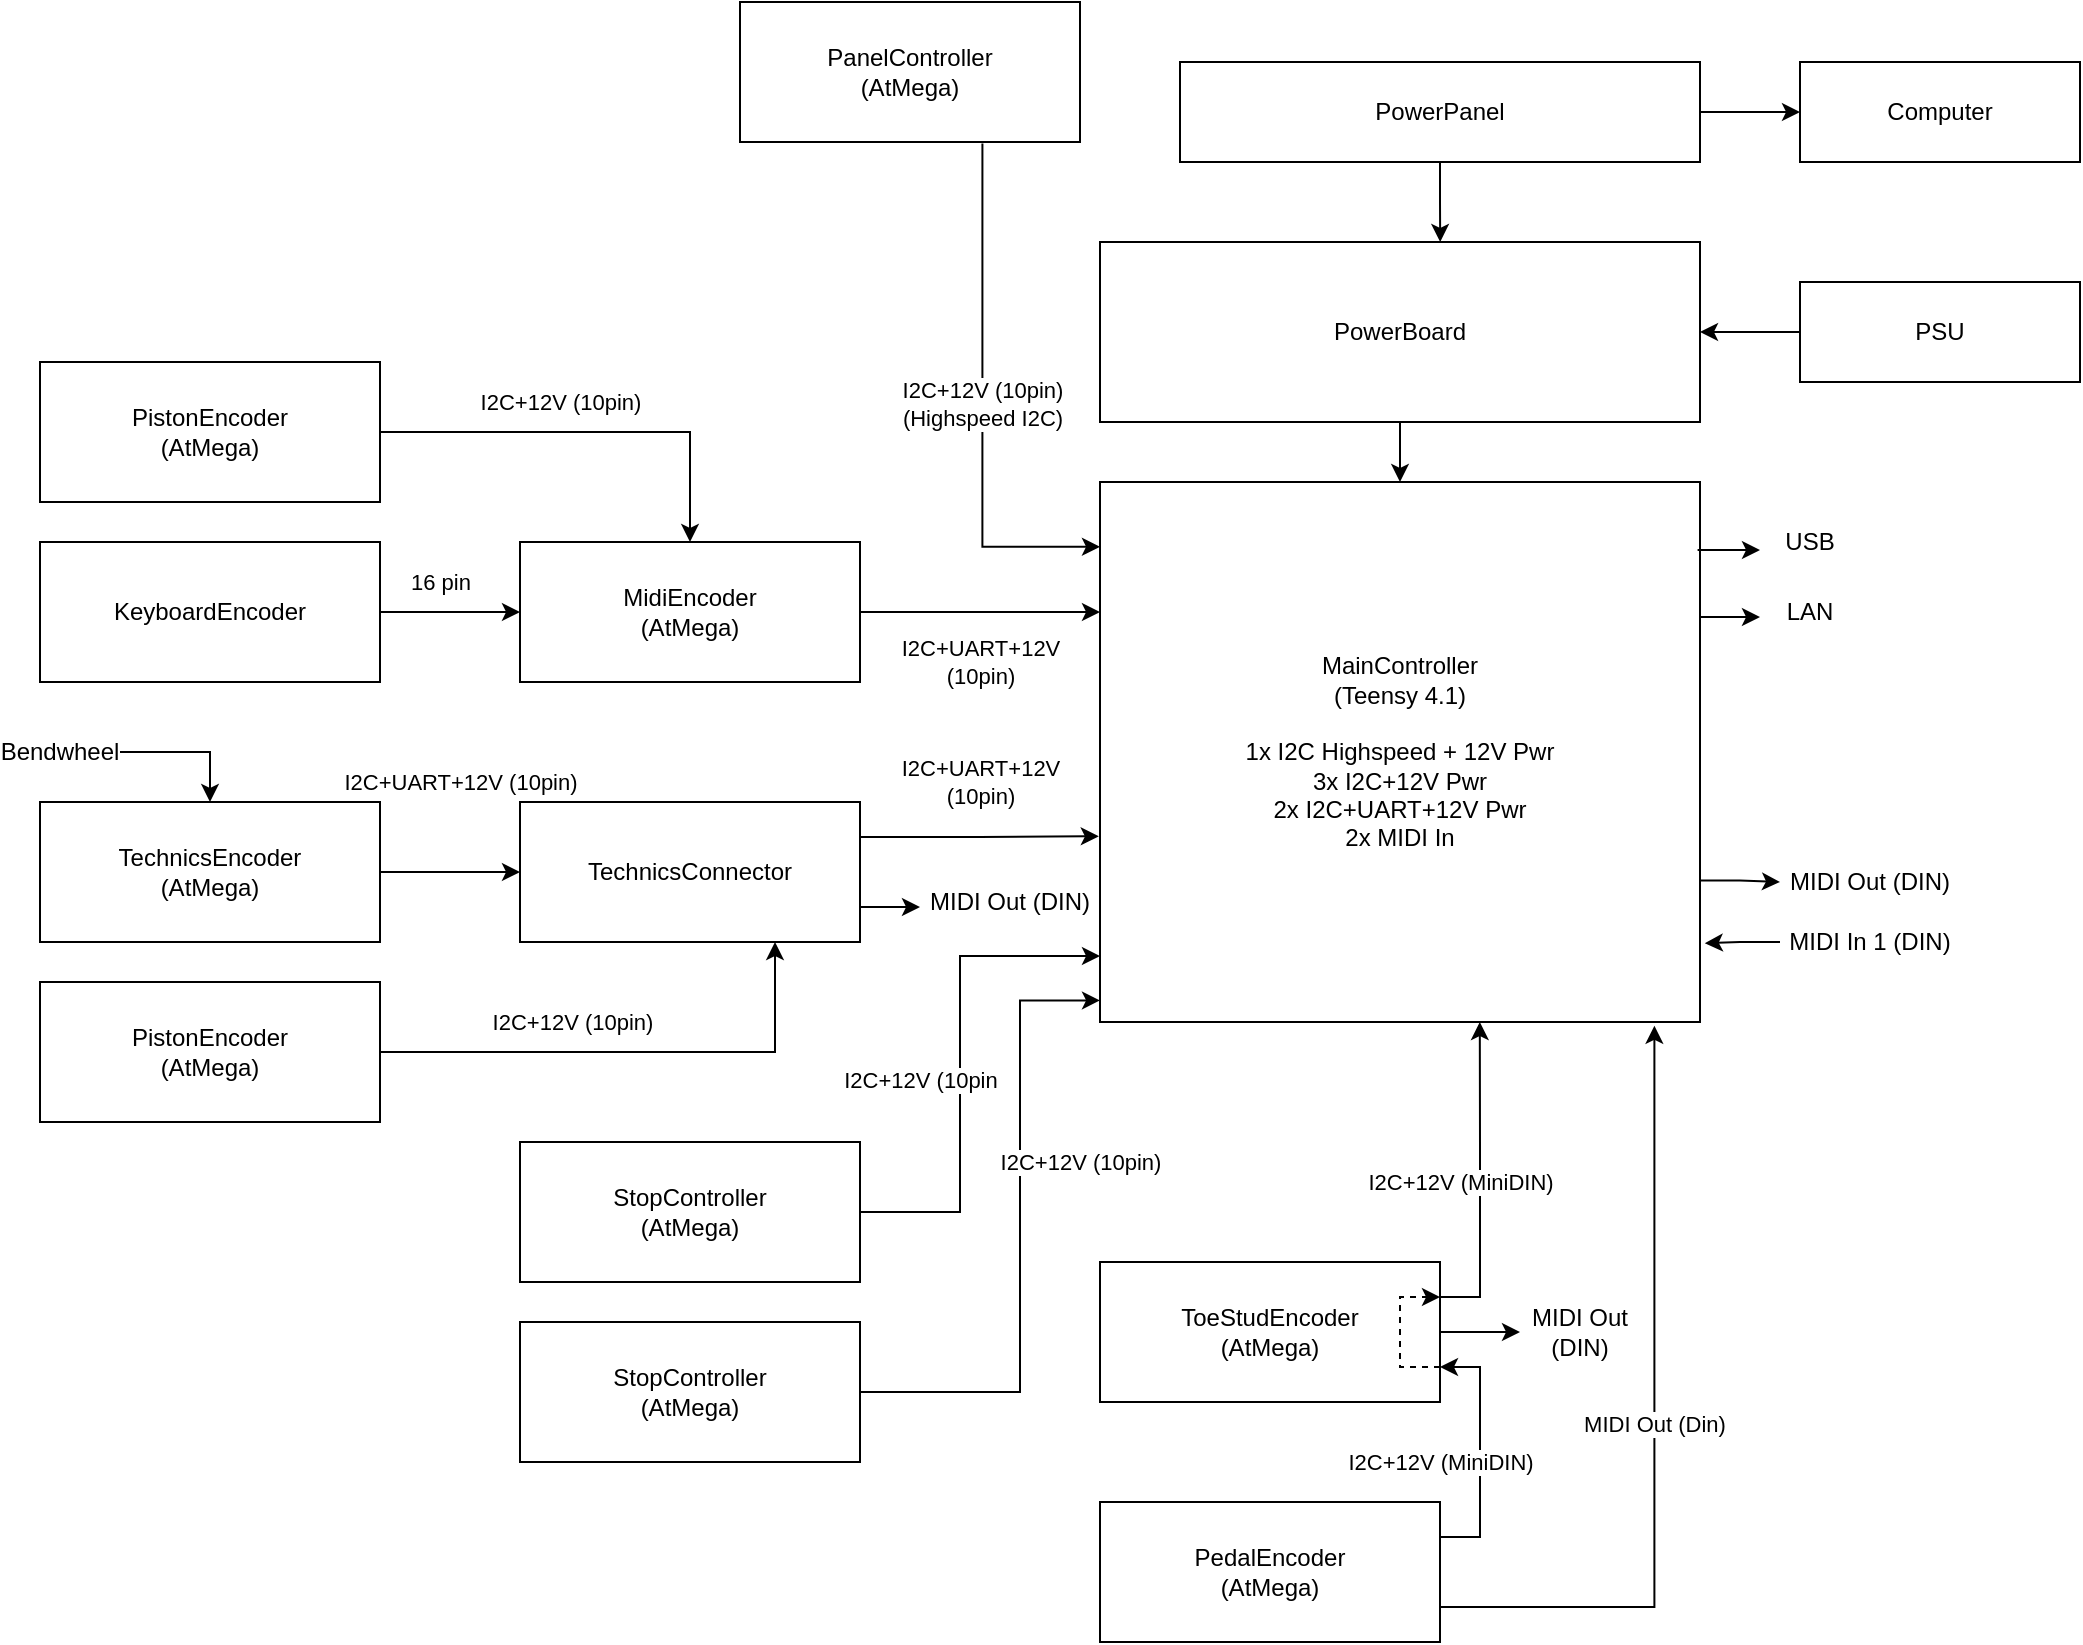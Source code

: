 <mxfile version="20.3.0" type="device" pages="2"><diagram id="oiRNUDffUaLFHdGR537G" name="Boards"><mxGraphModel dx="2912" dy="1385" grid="1" gridSize="10" guides="1" tooltips="1" connect="1" arrows="1" fold="1" page="1" pageScale="1" pageWidth="850" pageHeight="1100" math="0" shadow="0"><root><mxCell id="0"/><mxCell id="1" parent="0"/><mxCell id="DBbpQnn6iAL3qfG5osrU-53" style="edgeStyle=orthogonalEdgeStyle;rounded=0;orthogonalLoop=1;jettySize=auto;html=1;exitX=1;exitY=0.25;exitDx=0;exitDy=0;" parent="1" source="DBbpQnn6iAL3qfG5osrU-1" edge="1"><mxGeometry relative="1" as="geometry"><mxPoint x="630" y="367.286" as="targetPoint"/></mxGeometry></mxCell><mxCell id="DBbpQnn6iAL3qfG5osrU-58" style="edgeStyle=orthogonalEdgeStyle;rounded=0;orthogonalLoop=1;jettySize=auto;html=1;exitX=0.998;exitY=0.738;exitDx=0;exitDy=0;exitPerimeter=0;" parent="1" source="DBbpQnn6iAL3qfG5osrU-1" target="DBbpQnn6iAL3qfG5osrU-49" edge="1"><mxGeometry relative="1" as="geometry"/></mxCell><mxCell id="DBbpQnn6iAL3qfG5osrU-1" value="MainController&lt;br&gt;(Teensy 4.1)&lt;br&gt;&lt;br&gt;1x I2C Highspeed + 12V Pwr&lt;br&gt;3x I2C+12V Pwr&lt;br&gt;2x I2C+UART+12V Pwr&lt;br&gt;2x MIDI In" style="rounded=0;whiteSpace=wrap;html=1;" parent="1" vertex="1"><mxGeometry x="300" y="300" width="300" height="270" as="geometry"/></mxCell><mxCell id="DBbpQnn6iAL3qfG5osrU-29" style="edgeStyle=orthogonalEdgeStyle;rounded=0;orthogonalLoop=1;jettySize=auto;html=1;exitX=1;exitY=0.5;exitDx=0;exitDy=0;entryX=0;entryY=0.5;entryDx=0;entryDy=0;" parent="1" source="DBbpQnn6iAL3qfG5osrU-3" target="DBbpQnn6iAL3qfG5osrU-28" edge="1"><mxGeometry relative="1" as="geometry"/></mxCell><mxCell id="DBbpQnn6iAL3qfG5osrU-30" value="I2C+12V (MiniDIN)" style="edgeStyle=orthogonalEdgeStyle;rounded=0;orthogonalLoop=1;jettySize=auto;html=1;exitX=1;exitY=0.25;exitDx=0;exitDy=0;entryX=0.633;entryY=1;entryDx=0;entryDy=0;entryPerimeter=0;" parent="1" source="DBbpQnn6iAL3qfG5osrU-3" target="DBbpQnn6iAL3qfG5osrU-1" edge="1"><mxGeometry x="-0.017" y="10" relative="1" as="geometry"><mxPoint as="offset"/></mxGeometry></mxCell><mxCell id="DBbpQnn6iAL3qfG5osrU-3" value="ToeStudEncoder&lt;br&gt;(AtMega)" style="rounded=0;whiteSpace=wrap;html=1;" parent="1" vertex="1"><mxGeometry x="300" y="690" width="170" height="70" as="geometry"/></mxCell><mxCell id="DBbpQnn6iAL3qfG5osrU-5" value="I2C+12V (MiniDIN)" style="edgeStyle=orthogonalEdgeStyle;rounded=0;orthogonalLoop=1;jettySize=auto;html=1;exitX=1;exitY=0.25;exitDx=0;exitDy=0;entryX=1;entryY=0.75;entryDx=0;entryDy=0;" parent="1" source="DBbpQnn6iAL3qfG5osrU-4" target="DBbpQnn6iAL3qfG5osrU-3" edge="1"><mxGeometry x="-0.08" y="20" relative="1" as="geometry"><mxPoint as="offset"/></mxGeometry></mxCell><mxCell id="DBbpQnn6iAL3qfG5osrU-32" value="MIDI Out (Din)" style="edgeStyle=orthogonalEdgeStyle;rounded=0;orthogonalLoop=1;jettySize=auto;html=1;exitX=1;exitY=0.75;exitDx=0;exitDy=0;entryX=0.924;entryY=1.007;entryDx=0;entryDy=0;entryPerimeter=0;" parent="1" source="DBbpQnn6iAL3qfG5osrU-4" target="DBbpQnn6iAL3qfG5osrU-1" edge="1"><mxGeometry relative="1" as="geometry"/></mxCell><mxCell id="DBbpQnn6iAL3qfG5osrU-4" value="PedalEncoder&lt;br&gt;(AtMega)" style="rounded=0;whiteSpace=wrap;html=1;" parent="1" vertex="1"><mxGeometry x="300" y="810" width="170" height="70" as="geometry"/></mxCell><mxCell id="DBbpQnn6iAL3qfG5osrU-38" value="I2C+12V (10pin)" style="edgeStyle=orthogonalEdgeStyle;rounded=0;orthogonalLoop=1;jettySize=auto;html=1;exitX=1;exitY=0.5;exitDx=0;exitDy=0;entryX=0;entryY=0.96;entryDx=0;entryDy=0;entryPerimeter=0;" parent="1" source="DBbpQnn6iAL3qfG5osrU-7" target="DBbpQnn6iAL3qfG5osrU-1" edge="1"><mxGeometry x="0.235" y="-30" relative="1" as="geometry"><Array as="points"><mxPoint x="260" y="755"/><mxPoint x="260" y="560"/></Array><mxPoint as="offset"/></mxGeometry></mxCell><mxCell id="DBbpQnn6iAL3qfG5osrU-7" value="StopController&lt;br&gt;(AtMega)" style="rounded=0;whiteSpace=wrap;html=1;" parent="1" vertex="1"><mxGeometry x="10" y="720" width="170" height="70" as="geometry"/></mxCell><mxCell id="DBbpQnn6iAL3qfG5osrU-37" value="I2C+12V (10pin" style="edgeStyle=orthogonalEdgeStyle;rounded=0;orthogonalLoop=1;jettySize=auto;html=1;" parent="1" source="DBbpQnn6iAL3qfG5osrU-8" edge="1"><mxGeometry x="-0.065" y="20" relative="1" as="geometry"><mxPoint x="300" y="537" as="targetPoint"/><Array as="points"><mxPoint x="230" y="665"/><mxPoint x="230" y="537"/></Array><mxPoint as="offset"/></mxGeometry></mxCell><mxCell id="DBbpQnn6iAL3qfG5osrU-8" value="StopController&lt;br&gt;(AtMega)" style="rounded=0;whiteSpace=wrap;html=1;" parent="1" vertex="1"><mxGeometry x="10" y="630" width="170" height="70" as="geometry"/></mxCell><mxCell id="DBbpQnn6iAL3qfG5osrU-20" value="I2C+12V (10pin)" style="edgeStyle=orthogonalEdgeStyle;rounded=0;orthogonalLoop=1;jettySize=auto;html=1;entryX=0.75;entryY=1;entryDx=0;entryDy=0;" parent="1" source="DBbpQnn6iAL3qfG5osrU-9" target="DBbpQnn6iAL3qfG5osrU-10" edge="1"><mxGeometry x="-0.238" y="15" relative="1" as="geometry"><mxPoint as="offset"/></mxGeometry></mxCell><mxCell id="DBbpQnn6iAL3qfG5osrU-9" value="PistonEncoder&lt;br&gt;(AtMega)" style="rounded=0;whiteSpace=wrap;html=1;" parent="1" vertex="1"><mxGeometry x="-230" y="550" width="170" height="70" as="geometry"/></mxCell><mxCell id="DBbpQnn6iAL3qfG5osrU-26" style="edgeStyle=orthogonalEdgeStyle;rounded=0;orthogonalLoop=1;jettySize=auto;html=1;exitX=1;exitY=0.75;exitDx=0;exitDy=0;" parent="1" source="DBbpQnn6iAL3qfG5osrU-10" edge="1"><mxGeometry relative="1" as="geometry"><mxPoint x="210" y="512.429" as="targetPoint"/></mxGeometry></mxCell><mxCell id="DBbpQnn6iAL3qfG5osrU-33" value="I2C+UART+12V&lt;br&gt;(10pin)" style="edgeStyle=orthogonalEdgeStyle;rounded=0;orthogonalLoop=1;jettySize=auto;html=1;exitX=1;exitY=0.25;exitDx=0;exitDy=0;entryX=-0.002;entryY=0.656;entryDx=0;entryDy=0;entryPerimeter=0;" parent="1" source="DBbpQnn6iAL3qfG5osrU-10" target="DBbpQnn6iAL3qfG5osrU-1" edge="1"><mxGeometry x="0.008" y="27" relative="1" as="geometry"><mxPoint as="offset"/></mxGeometry></mxCell><mxCell id="DBbpQnn6iAL3qfG5osrU-10" value="TechnicsConnector" style="rounded=0;whiteSpace=wrap;html=1;" parent="1" vertex="1"><mxGeometry x="10" y="460" width="170" height="70" as="geometry"/></mxCell><mxCell id="DBbpQnn6iAL3qfG5osrU-34" value="I2C+UART+12V &lt;br&gt;(10pin)" style="edgeStyle=orthogonalEdgeStyle;rounded=0;orthogonalLoop=1;jettySize=auto;html=1;exitX=1;exitY=0.5;exitDx=0;exitDy=0;" parent="1" source="DBbpQnn6iAL3qfG5osrU-11" edge="1"><mxGeometry y="-25" relative="1" as="geometry"><mxPoint x="300" y="365" as="targetPoint"/><mxPoint as="offset"/></mxGeometry></mxCell><mxCell id="DBbpQnn6iAL3qfG5osrU-11" value="MidiEncoder&lt;br&gt;(AtMega)" style="rounded=0;whiteSpace=wrap;html=1;" parent="1" vertex="1"><mxGeometry x="10" y="330" width="170" height="70" as="geometry"/></mxCell><mxCell id="DBbpQnn6iAL3qfG5osrU-18" value="I2C+12V (10pin)" style="edgeStyle=orthogonalEdgeStyle;rounded=0;orthogonalLoop=1;jettySize=auto;html=1;entryX=0.5;entryY=0;entryDx=0;entryDy=0;" parent="1" source="DBbpQnn6iAL3qfG5osrU-12" target="DBbpQnn6iAL3qfG5osrU-11" edge="1"><mxGeometry x="-0.143" y="15" relative="1" as="geometry"><mxPoint as="offset"/></mxGeometry></mxCell><mxCell id="DBbpQnn6iAL3qfG5osrU-12" value="PistonEncoder&lt;br&gt;(AtMega)" style="rounded=0;whiteSpace=wrap;html=1;" parent="1" vertex="1"><mxGeometry x="-230" y="240" width="170" height="70" as="geometry"/></mxCell><mxCell id="DBbpQnn6iAL3qfG5osrU-17" value="I2C+UART+12V (10pin)" style="edgeStyle=orthogonalEdgeStyle;rounded=0;orthogonalLoop=1;jettySize=auto;html=1;" parent="1" source="DBbpQnn6iAL3qfG5osrU-14" target="DBbpQnn6iAL3qfG5osrU-10" edge="1"><mxGeometry x="0.143" y="45" relative="1" as="geometry"><mxPoint as="offset"/></mxGeometry></mxCell><mxCell id="DBbpQnn6iAL3qfG5osrU-14" value="TechnicsEncoder&lt;br&gt;(AtMega)" style="rounded=0;whiteSpace=wrap;html=1;" parent="1" vertex="1"><mxGeometry x="-230" y="460" width="170" height="70" as="geometry"/></mxCell><mxCell id="DBbpQnn6iAL3qfG5osrU-16" value="16 pin" style="edgeStyle=orthogonalEdgeStyle;rounded=0;orthogonalLoop=1;jettySize=auto;html=1;exitX=1;exitY=0.5;exitDx=0;exitDy=0;entryX=0;entryY=0.5;entryDx=0;entryDy=0;" parent="1" source="DBbpQnn6iAL3qfG5osrU-15" target="DBbpQnn6iAL3qfG5osrU-11" edge="1"><mxGeometry x="-0.143" y="15" relative="1" as="geometry"><Array as="points"><mxPoint x="-20" y="365"/><mxPoint x="-20" y="365"/></Array><mxPoint as="offset"/></mxGeometry></mxCell><mxCell id="DBbpQnn6iAL3qfG5osrU-15" value="KeyboardEncoder" style="rounded=0;whiteSpace=wrap;html=1;" parent="1" vertex="1"><mxGeometry x="-230" y="330" width="170" height="70" as="geometry"/></mxCell><mxCell id="DBbpQnn6iAL3qfG5osrU-24" style="edgeStyle=orthogonalEdgeStyle;rounded=0;orthogonalLoop=1;jettySize=auto;html=1;exitX=1;exitY=0.5;exitDx=0;exitDy=0;entryX=0.5;entryY=0;entryDx=0;entryDy=0;" parent="1" source="DBbpQnn6iAL3qfG5osrU-23" target="DBbpQnn6iAL3qfG5osrU-14" edge="1"><mxGeometry relative="1" as="geometry"/></mxCell><mxCell id="DBbpQnn6iAL3qfG5osrU-23" value="Bendwheel" style="text;html=1;strokeColor=none;fillColor=none;align=center;verticalAlign=middle;whiteSpace=wrap;rounded=0;" parent="1" vertex="1"><mxGeometry x="-250" y="420" width="60" height="30" as="geometry"/></mxCell><mxCell id="DBbpQnn6iAL3qfG5osrU-48" value="I2C+12V (10pin)&lt;br&gt;(Highspeed I2C)" style="edgeStyle=orthogonalEdgeStyle;rounded=0;orthogonalLoop=1;jettySize=auto;html=1;entryX=0;entryY=0.12;entryDx=0;entryDy=0;entryPerimeter=0;exitX=0.713;exitY=1.01;exitDx=0;exitDy=0;exitPerimeter=0;" parent="1" source="DBbpQnn6iAL3qfG5osrU-25" target="DBbpQnn6iAL3qfG5osrU-1" edge="1"><mxGeometry relative="1" as="geometry"/></mxCell><mxCell id="DBbpQnn6iAL3qfG5osrU-25" value="PanelController&lt;br&gt;(AtMega)" style="rounded=0;whiteSpace=wrap;html=1;" parent="1" vertex="1"><mxGeometry x="120" y="60" width="170" height="70" as="geometry"/></mxCell><mxCell id="DBbpQnn6iAL3qfG5osrU-27" value="MIDI Out (DIN)" style="text;html=1;strokeColor=none;fillColor=none;align=center;verticalAlign=middle;whiteSpace=wrap;rounded=0;" parent="1" vertex="1"><mxGeometry x="210" y="500" width="90" height="20" as="geometry"/></mxCell><mxCell id="DBbpQnn6iAL3qfG5osrU-28" value="MIDI Out (DIN)" style="text;html=1;strokeColor=none;fillColor=none;align=center;verticalAlign=middle;whiteSpace=wrap;rounded=0;" parent="1" vertex="1"><mxGeometry x="510" y="710" width="60" height="30" as="geometry"/></mxCell><mxCell id="DBbpQnn6iAL3qfG5osrU-31" style="edgeStyle=orthogonalEdgeStyle;rounded=0;orthogonalLoop=1;jettySize=auto;html=1;exitX=1;exitY=0.75;exitDx=0;exitDy=0;entryX=1;entryY=0.25;entryDx=0;entryDy=0;dashed=1;" parent="1" source="DBbpQnn6iAL3qfG5osrU-3" target="DBbpQnn6iAL3qfG5osrU-3" edge="1"><mxGeometry relative="1" as="geometry"><Array as="points"><mxPoint x="450" y="743"/><mxPoint x="450" y="707"/></Array></mxGeometry></mxCell><mxCell id="DBbpQnn6iAL3qfG5osrU-40" style="edgeStyle=orthogonalEdgeStyle;rounded=0;orthogonalLoop=1;jettySize=auto;html=1;" parent="1" source="DBbpQnn6iAL3qfG5osrU-39" target="DBbpQnn6iAL3qfG5osrU-1" edge="1"><mxGeometry relative="1" as="geometry"/></mxCell><mxCell id="DBbpQnn6iAL3qfG5osrU-39" value="PowerBoard" style="rounded=0;whiteSpace=wrap;html=1;" parent="1" vertex="1"><mxGeometry x="300" y="180" width="300" height="90" as="geometry"/></mxCell><mxCell id="DBbpQnn6iAL3qfG5osrU-42" style="edgeStyle=orthogonalEdgeStyle;rounded=0;orthogonalLoop=1;jettySize=auto;html=1;entryX=0.567;entryY=0;entryDx=0;entryDy=0;entryPerimeter=0;" parent="1" source="DBbpQnn6iAL3qfG5osrU-41" target="DBbpQnn6iAL3qfG5osrU-39" edge="1"><mxGeometry relative="1" as="geometry"/></mxCell><mxCell id="DBbpQnn6iAL3qfG5osrU-47" style="edgeStyle=orthogonalEdgeStyle;rounded=0;orthogonalLoop=1;jettySize=auto;html=1;entryX=0;entryY=0.5;entryDx=0;entryDy=0;" parent="1" source="DBbpQnn6iAL3qfG5osrU-41" target="DBbpQnn6iAL3qfG5osrU-46" edge="1"><mxGeometry relative="1" as="geometry"/></mxCell><mxCell id="DBbpQnn6iAL3qfG5osrU-41" value="PowerPanel" style="rounded=0;whiteSpace=wrap;html=1;" parent="1" vertex="1"><mxGeometry x="340" y="90" width="260" height="50" as="geometry"/></mxCell><mxCell id="DBbpQnn6iAL3qfG5osrU-44" style="edgeStyle=orthogonalEdgeStyle;rounded=0;orthogonalLoop=1;jettySize=auto;html=1;exitX=0;exitY=0.5;exitDx=0;exitDy=0;entryX=1;entryY=0.5;entryDx=0;entryDy=0;" parent="1" source="DBbpQnn6iAL3qfG5osrU-43" target="DBbpQnn6iAL3qfG5osrU-39" edge="1"><mxGeometry relative="1" as="geometry"/></mxCell><mxCell id="DBbpQnn6iAL3qfG5osrU-43" value="PSU" style="rounded=0;whiteSpace=wrap;html=1;" parent="1" vertex="1"><mxGeometry x="650" y="200" width="140" height="50" as="geometry"/></mxCell><mxCell id="DBbpQnn6iAL3qfG5osrU-46" value="Computer" style="rounded=0;whiteSpace=wrap;html=1;" parent="1" vertex="1"><mxGeometry x="650" y="90" width="140" height="50" as="geometry"/></mxCell><mxCell id="DBbpQnn6iAL3qfG5osrU-49" value="MIDI Out (DIN)" style="text;html=1;strokeColor=none;fillColor=none;align=center;verticalAlign=middle;whiteSpace=wrap;rounded=0;" parent="1" vertex="1"><mxGeometry x="640" y="490" width="90" height="20" as="geometry"/></mxCell><mxCell id="DBbpQnn6iAL3qfG5osrU-57" style="edgeStyle=orthogonalEdgeStyle;rounded=0;orthogonalLoop=1;jettySize=auto;html=1;entryX=1.008;entryY=0.854;entryDx=0;entryDy=0;entryPerimeter=0;" parent="1" source="DBbpQnn6iAL3qfG5osrU-51" target="DBbpQnn6iAL3qfG5osrU-1" edge="1"><mxGeometry relative="1" as="geometry"/></mxCell><mxCell id="DBbpQnn6iAL3qfG5osrU-51" value="MIDI In 1 (DIN)" style="text;html=1;strokeColor=none;fillColor=none;align=center;verticalAlign=middle;whiteSpace=wrap;rounded=0;" parent="1" vertex="1"><mxGeometry x="640" y="520" width="90" height="20" as="geometry"/></mxCell><mxCell id="DBbpQnn6iAL3qfG5osrU-52" value="USB" style="text;html=1;strokeColor=none;fillColor=none;align=center;verticalAlign=middle;whiteSpace=wrap;rounded=0;" parent="1" vertex="1"><mxGeometry x="630" y="320" width="50" height="20" as="geometry"/></mxCell><mxCell id="DBbpQnn6iAL3qfG5osrU-54" value="LAN" style="text;html=1;strokeColor=none;fillColor=none;align=center;verticalAlign=middle;whiteSpace=wrap;rounded=0;" parent="1" vertex="1"><mxGeometry x="630" y="355" width="50" height="20" as="geometry"/></mxCell><mxCell id="DBbpQnn6iAL3qfG5osrU-55" value="" style="endArrow=classic;html=1;rounded=0;exitX=0.996;exitY=0.126;exitDx=0;exitDy=0;exitPerimeter=0;" parent="1" source="DBbpQnn6iAL3qfG5osrU-1" edge="1"><mxGeometry width="50" height="50" relative="1" as="geometry"><mxPoint x="660" y="460" as="sourcePoint"/><mxPoint x="630" y="334" as="targetPoint"/></mxGeometry></mxCell></root></mxGraphModel></diagram><diagram name="Connectors" id="6kxkncDfJumfZNOoLNLQ"><mxGraphModel dx="3122" dy="2055" grid="1" gridSize="10" guides="1" tooltips="1" connect="1" arrows="1" fold="1" page="1" pageScale="1" pageWidth="850" pageHeight="1100" math="0" shadow="0"><root><mxCell id="BQdezFVAsJGPY8O3I8N7-0"/><mxCell id="BQdezFVAsJGPY8O3I8N7-1" parent="BQdezFVAsJGPY8O3I8N7-0"/><mxCell id="9bmI7kWXLDHuaEN59_z--21" value="MidiEncoder" style="rounded=0;whiteSpace=wrap;html=1;verticalAlign=top;strokeColor=#000000;" parent="BQdezFVAsJGPY8O3I8N7-1" vertex="1"><mxGeometry x="-610" y="-170" width="360" height="150" as="geometry"/></mxCell><mxCell id="BQdezFVAsJGPY8O3I8N7-25" value="PistonEncoder" style="rounded=0;whiteSpace=wrap;html=1;verticalAlign=top;" parent="BQdezFVAsJGPY8O3I8N7-1" vertex="1"><mxGeometry x="-600" y="-370" width="150" height="160" as="geometry"/></mxCell><mxCell id="9bmI7kWXLDHuaEN59_z--24" style="edgeStyle=orthogonalEdgeStyle;rounded=0;jumpStyle=arc;orthogonalLoop=1;jettySize=auto;html=1;exitX=1;exitY=0.5;exitDx=0;exitDy=0;entryX=0.5;entryY=1;entryDx=0;entryDy=0;endArrow=none;endFill=0;strokeColor=#d6b656;fillColor=#fff2cc;" parent="BQdezFVAsJGPY8O3I8N7-1" target="9bmI7kWXLDHuaEN59_z--15" edge="1"><mxGeometry relative="1" as="geometry"><mxPoint x="-525" y="-217.5" as="sourcePoint"/></mxGeometry></mxCell><mxCell id="9bmI7kWXLDHuaEN59_z--26" style="edgeStyle=orthogonalEdgeStyle;rounded=0;jumpStyle=arc;orthogonalLoop=1;jettySize=auto;html=1;exitX=1;exitY=0.75;exitDx=0;exitDy=0;entryX=0.635;entryY=1;entryDx=0;entryDy=0;entryPerimeter=0;endArrow=none;endFill=0;strokeColor=#EA6B66;" parent="BQdezFVAsJGPY8O3I8N7-1" target="9bmI7kWXLDHuaEN59_z--15" edge="1"><mxGeometry relative="1" as="geometry"><mxPoint x="-513.75" y="-217.5" as="sourcePoint"/></mxGeometry></mxCell><mxCell id="9bmI7kWXLDHuaEN59_z--38" style="edgeStyle=orthogonalEdgeStyle;rounded=0;jumpStyle=arc;orthogonalLoop=1;jettySize=auto;html=1;exitDx=0;exitDy=0;entryX=0.451;entryY=0.473;entryDx=0;entryDy=0;entryPerimeter=0;endArrow=none;endFill=0;startArrow=none;strokeColor=#EA6B66;" parent="BQdezFVAsJGPY8O3I8N7-1" source="9bmI7kWXLDHuaEN59_z--47" edge="1"><mxGeometry relative="1" as="geometry"><Array as="points"/><mxPoint x="-313" y="-139" as="targetPoint"/></mxGeometry></mxCell><mxCell id="9bmI7kWXLDHuaEN59_z--41" style="edgeStyle=orthogonalEdgeStyle;rounded=0;jumpStyle=arc;orthogonalLoop=1;jettySize=auto;html=1;exitDx=0;exitDy=0;endArrow=none;endFill=0;startArrow=none;strokeColor=#d6b656;fillColor=#fff2cc;" parent="BQdezFVAsJGPY8O3I8N7-1" source="9bmI7kWXLDHuaEN59_z--45" edge="1"><mxGeometry relative="1" as="geometry"><Array as="points"/><mxPoint x="-325" y="-127" as="targetPoint"/></mxGeometry></mxCell><mxCell id="9bmI7kWXLDHuaEN59_z--15" value="AtMega" style="rounded=0;whiteSpace=wrap;html=1;" parent="BQdezFVAsJGPY8O3I8N7-1" vertex="1"><mxGeometry x="-562.5" y="-290" width="75" height="50" as="geometry"/></mxCell><mxCell id="9bmI7kWXLDHuaEN59_z--19" value="10p" style="rounded=0;whiteSpace=wrap;html=1;" parent="BQdezFVAsJGPY8O3I8N7-1" vertex="1"><mxGeometry x="-550" y="-220" width="50" height="20" as="geometry"/></mxCell><mxCell id="9bmI7kWXLDHuaEN59_z--58" style="edgeStyle=orthogonalEdgeStyle;rounded=0;jumpStyle=arc;orthogonalLoop=1;jettySize=auto;html=1;exitX=0;exitY=0.5;exitDx=0;exitDy=0;endArrow=none;endFill=0;strokeColor=#d6b656;fillColor=#fff2cc;" parent="BQdezFVAsJGPY8O3I8N7-1" edge="1"><mxGeometry relative="1" as="geometry"><mxPoint x="-260" y="-127.5" as="sourcePoint"/><mxPoint x="-325" y="-127" as="targetPoint"/><Array as="points"><mxPoint x="-292" y="-127"/><mxPoint x="-325" y="-127"/></Array></mxGeometry></mxCell><mxCell id="9bmI7kWXLDHuaEN59_z--49" style="edgeStyle=orthogonalEdgeStyle;rounded=0;jumpStyle=arc;orthogonalLoop=1;jettySize=auto;html=1;exitX=0.5;exitY=0;exitDx=0;exitDy=0;endArrow=none;endFill=0;strokeColor=#EA6B66;" parent="BQdezFVAsJGPY8O3I8N7-1" source="9bmI7kWXLDHuaEN59_z--23" target="9bmI7kWXLDHuaEN59_z--47" edge="1"><mxGeometry relative="1" as="geometry"/></mxCell><mxCell id="9bmI7kWXLDHuaEN59_z--52" style="edgeStyle=orthogonalEdgeStyle;rounded=0;jumpStyle=arc;orthogonalLoop=1;jettySize=auto;html=1;exitX=0.25;exitY=0;exitDx=0;exitDy=0;endArrow=none;endFill=0;strokeColor=#d6b656;fillColor=#fff2cc;" parent="BQdezFVAsJGPY8O3I8N7-1" source="9bmI7kWXLDHuaEN59_z--23" target="9bmI7kWXLDHuaEN59_z--45" edge="1"><mxGeometry relative="1" as="geometry"/></mxCell><mxCell id="9bmI7kWXLDHuaEN59_z--60" style="edgeStyle=orthogonalEdgeStyle;rounded=0;jumpStyle=arc;orthogonalLoop=1;jettySize=auto;html=1;exitX=0.75;exitY=0;exitDx=0;exitDy=0;entryX=0.25;entryY=0;entryDx=0;entryDy=0;endArrow=classic;endFill=1;strokeColor=#7EA6E0;" parent="BQdezFVAsJGPY8O3I8N7-1" source="9bmI7kWXLDHuaEN59_z--23" target="9bmI7kWXLDHuaEN59_z--59" edge="1"><mxGeometry relative="1" as="geometry"/></mxCell><mxCell id="9bmI7kWXLDHuaEN59_z--23" value="AtMega" style="rounded=0;whiteSpace=wrap;html=1;" parent="BQdezFVAsJGPY8O3I8N7-1" vertex="1"><mxGeometry x="-467.5" y="-85" width="75" height="50" as="geometry"/></mxCell><mxCell id="9bmI7kWXLDHuaEN59_z--34" style="edgeStyle=orthogonalEdgeStyle;rounded=0;jumpStyle=arc;orthogonalLoop=1;jettySize=auto;html=1;exitDx=0;exitDy=0;entryX=0;entryY=0.25;entryDx=0;entryDy=0;endArrow=none;endFill=0;startArrow=none;strokeColor=#EA6B66;" parent="BQdezFVAsJGPY8O3I8N7-1" edge="1"><mxGeometry relative="1" as="geometry"><mxPoint x="-260" y="-138.75" as="targetPoint"/><mxPoint x="-313" y="-139" as="sourcePoint"/><Array as="points"><mxPoint x="-286" y="-139"/><mxPoint x="-260" y="-140"/></Array></mxGeometry></mxCell><mxCell id="9bmI7kWXLDHuaEN59_z--45" value="" style="shape=waypoint;sketch=0;fillStyle=solid;size=6;pointerEvents=1;points=[];fillColor=#fff2cc;resizable=0;rotatable=0;perimeter=centerPerimeter;snapToPoint=1;strokeColor=#d6b656;" parent="BQdezFVAsJGPY8O3I8N7-1" vertex="1"><mxGeometry x="-469" y="-147" width="40" height="40" as="geometry"/></mxCell><mxCell id="9bmI7kWXLDHuaEN59_z--46" value="" style="edgeStyle=orthogonalEdgeStyle;rounded=0;jumpStyle=arc;orthogonalLoop=1;jettySize=auto;html=1;exitX=0.5;exitY=1;exitDx=0;exitDy=0;endArrow=none;endFill=0;strokeColor=#d6b656;fillColor=#fff2cc;" parent="BQdezFVAsJGPY8O3I8N7-1" source="9bmI7kWXLDHuaEN59_z--19" target="9bmI7kWXLDHuaEN59_z--45" edge="1"><mxGeometry relative="1" as="geometry"><mxPoint x="-525" y="-197.5" as="sourcePoint"/><mxPoint x="-325" y="-127" as="targetPoint"/><Array as="points"><mxPoint x="-525" y="-127"/></Array></mxGeometry></mxCell><mxCell id="9bmI7kWXLDHuaEN59_z--47" value="" style="shape=waypoint;sketch=0;fillStyle=solid;size=6;pointerEvents=1;points=[];fillColor=none;resizable=0;rotatable=0;perimeter=centerPerimeter;snapToPoint=1;strokeColor=#EA6B66;" parent="BQdezFVAsJGPY8O3I8N7-1" vertex="1"><mxGeometry x="-450" y="-159" width="40" height="40" as="geometry"/></mxCell><mxCell id="9bmI7kWXLDHuaEN59_z--48" value="" style="edgeStyle=orthogonalEdgeStyle;rounded=0;jumpStyle=arc;orthogonalLoop=1;jettySize=auto;html=1;exitX=0.75;exitY=1;exitDx=0;exitDy=0;entryDx=0;entryDy=0;entryPerimeter=0;endArrow=none;endFill=0;strokeColor=#EA6B66;" parent="BQdezFVAsJGPY8O3I8N7-1" source="9bmI7kWXLDHuaEN59_z--19" target="9bmI7kWXLDHuaEN59_z--47" edge="1"><mxGeometry relative="1" as="geometry"><mxPoint x="-513.75" y="-197.5" as="sourcePoint"/><mxPoint x="-314.0" y="-139" as="targetPoint"/><Array as="points"><mxPoint x="-514" y="-200"/><mxPoint x="-514" y="-139"/></Array></mxGeometry></mxCell><mxCell id="9bmI7kWXLDHuaEN59_z--184" style="edgeStyle=orthogonalEdgeStyle;rounded=0;jumpStyle=arc;orthogonalLoop=1;jettySize=auto;html=1;exitX=0.25;exitY=1;exitDx=0;exitDy=0;entryX=0.25;entryY=0;entryDx=0;entryDy=0;strokeColor=#7EA6E0;startArrow=none;startFill=0;endArrow=classic;endFill=1;" parent="BQdezFVAsJGPY8O3I8N7-1" source="9bmI7kWXLDHuaEN59_z--59" target="9bmI7kWXLDHuaEN59_z--106" edge="1"><mxGeometry relative="1" as="geometry"/></mxCell><mxCell id="9bmI7kWXLDHuaEN59_z--215" style="edgeStyle=orthogonalEdgeStyle;rounded=0;jumpStyle=arc;orthogonalLoop=1;jettySize=auto;html=1;exitX=0.5;exitY=1;exitDx=0;exitDy=0;entryX=0.5;entryY=0;entryDx=0;entryDy=0;strokeColor=#D6B656;startArrow=none;startFill=0;endArrow=none;endFill=0;" parent="BQdezFVAsJGPY8O3I8N7-1" source="9bmI7kWXLDHuaEN59_z--59" target="9bmI7kWXLDHuaEN59_z--106" edge="1"><mxGeometry relative="1" as="geometry"/></mxCell><mxCell id="9bmI7kWXLDHuaEN59_z--226" style="edgeStyle=orthogonalEdgeStyle;rounded=0;jumpStyle=arc;orthogonalLoop=1;jettySize=auto;html=1;exitX=0.75;exitY=1;exitDx=0;exitDy=0;entryX=0.75;entryY=0;entryDx=0;entryDy=0;strokeColor=#EA6B66;startArrow=none;startFill=0;endArrow=none;endFill=0;" parent="BQdezFVAsJGPY8O3I8N7-1" source="9bmI7kWXLDHuaEN59_z--59" target="9bmI7kWXLDHuaEN59_z--106" edge="1"><mxGeometry relative="1" as="geometry"/></mxCell><mxCell id="9bmI7kWXLDHuaEN59_z--59" value="10p" style="rounded=0;whiteSpace=wrap;html=1;rotation=-90;" parent="BQdezFVAsJGPY8O3I8N7-1" vertex="1"><mxGeometry x="-280" y="-137" width="50" height="20" as="geometry"/></mxCell><mxCell id="9bmI7kWXLDHuaEN59_z--61" value="10p" style="rounded=0;whiteSpace=wrap;html=1;rotation=-90;" parent="BQdezFVAsJGPY8O3I8N7-1" vertex="1"><mxGeometry x="-630" y="-276.25" width="50" height="20" as="geometry"/></mxCell><mxCell id="9bmI7kWXLDHuaEN59_z--62" value="16p" style="rounded=0;whiteSpace=wrap;html=1;rotation=-90;" parent="BQdezFVAsJGPY8O3I8N7-1" vertex="1"><mxGeometry x="-640" y="-107" width="70" height="20" as="geometry"/></mxCell><mxCell id="9bmI7kWXLDHuaEN59_z--63" value="10p" style="rounded=0;whiteSpace=wrap;html=1;rotation=-90;" parent="BQdezFVAsJGPY8O3I8N7-1" vertex="1"><mxGeometry x="-630" y="-340" width="50" height="20" as="geometry"/></mxCell><mxCell id="9bmI7kWXLDHuaEN59_z--64" value="10p" style="rounded=0;whiteSpace=wrap;html=1;" parent="BQdezFVAsJGPY8O3I8N7-1" vertex="1"><mxGeometry x="-550" y="-179" width="50" height="20" as="geometry"/></mxCell><mxCell id="9bmI7kWXLDHuaEN59_z--66" value="KeyboardEncoder" style="rounded=0;whiteSpace=wrap;html=1;" parent="BQdezFVAsJGPY8O3I8N7-1" vertex="1"><mxGeometry x="-860" y="-170" width="170" height="150" as="geometry"/></mxCell><mxCell id="9bmI7kWXLDHuaEN59_z--67" value="16p" style="rounded=0;whiteSpace=wrap;html=1;rotation=-90;" parent="BQdezFVAsJGPY8O3I8N7-1" vertex="1"><mxGeometry x="-730" y="-107" width="70" height="20" as="geometry"/></mxCell><mxCell id="9bmI7kWXLDHuaEN59_z--68" value="MainController" style="rounded=0;whiteSpace=wrap;html=1;verticalAlign=top;" parent="BQdezFVAsJGPY8O3I8N7-1" vertex="1"><mxGeometry x="-140" y="-206" width="390" height="806" as="geometry"/></mxCell><mxCell id="9bmI7kWXLDHuaEN59_z--69" value="TechnicsController" style="rounded=0;whiteSpace=wrap;html=1;verticalAlign=top;" parent="BQdezFVAsJGPY8O3I8N7-1" vertex="1"><mxGeometry x="-570" y="170" width="320" height="140" as="geometry"/></mxCell><mxCell id="9bmI7kWXLDHuaEN59_z--73" style="edgeStyle=orthogonalEdgeStyle;rounded=0;jumpStyle=arc;orthogonalLoop=1;jettySize=auto;html=1;exitDx=0;exitDy=0;entryX=0.451;entryY=0.473;entryDx=0;entryDy=0;entryPerimeter=0;endArrow=none;endFill=0;startArrow=none;strokeColor=#EA6B66;" parent="BQdezFVAsJGPY8O3I8N7-1" target="9bmI7kWXLDHuaEN59_z--87" edge="1"><mxGeometry relative="1" as="geometry"><Array as="points"/><mxPoint x="-430" y="201" as="sourcePoint"/></mxGeometry></mxCell><mxCell id="9bmI7kWXLDHuaEN59_z--74" style="edgeStyle=orthogonalEdgeStyle;rounded=0;jumpStyle=arc;orthogonalLoop=1;jettySize=auto;html=1;exitDx=0;exitDy=0;endArrow=none;endFill=0;startArrow=none;strokeColor=#d6b656;fillColor=#fff2cc;" parent="BQdezFVAsJGPY8O3I8N7-1" target="9bmI7kWXLDHuaEN59_z--89" edge="1"><mxGeometry relative="1" as="geometry"><Array as="points"/><mxPoint x="-449" y="213" as="sourcePoint"/></mxGeometry></mxCell><mxCell id="9bmI7kWXLDHuaEN59_z--77" style="edgeStyle=orthogonalEdgeStyle;rounded=0;jumpStyle=arc;orthogonalLoop=1;jettySize=auto;html=1;exitX=0;exitY=0.5;exitDx=0;exitDy=0;endArrow=none;endFill=0;strokeColor=#d6b656;fillColor=#fff2cc;" parent="BQdezFVAsJGPY8O3I8N7-1" target="9bmI7kWXLDHuaEN59_z--89" edge="1"><mxGeometry relative="1" as="geometry"><mxPoint x="-260" y="212.5" as="sourcePoint"/></mxGeometry></mxCell><mxCell id="9bmI7kWXLDHuaEN59_z--78" style="edgeStyle=orthogonalEdgeStyle;rounded=0;jumpStyle=arc;orthogonalLoop=1;jettySize=auto;html=1;exitX=0.5;exitY=0;exitDx=0;exitDy=0;endArrow=none;endFill=0;strokeColor=#EA6B66;" parent="BQdezFVAsJGPY8O3I8N7-1" source="9bmI7kWXLDHuaEN59_z--81" edge="1"><mxGeometry relative="1" as="geometry"><mxPoint x="-430" y="201" as="targetPoint"/></mxGeometry></mxCell><mxCell id="9bmI7kWXLDHuaEN59_z--79" style="edgeStyle=orthogonalEdgeStyle;rounded=0;jumpStyle=arc;orthogonalLoop=1;jettySize=auto;html=1;exitX=0.25;exitY=0;exitDx=0;exitDy=0;endArrow=none;endFill=0;strokeColor=#d6b656;fillColor=#fff2cc;" parent="BQdezFVAsJGPY8O3I8N7-1" source="9bmI7kWXLDHuaEN59_z--81" edge="1"><mxGeometry relative="1" as="geometry"><mxPoint x="-449" y="213" as="targetPoint"/></mxGeometry></mxCell><mxCell id="9bmI7kWXLDHuaEN59_z--80" style="edgeStyle=orthogonalEdgeStyle;rounded=0;jumpStyle=arc;orthogonalLoop=1;jettySize=auto;html=1;exitX=0.75;exitY=0;exitDx=0;exitDy=0;entryX=0.25;entryY=0;entryDx=0;entryDy=0;endArrow=classic;endFill=1;strokeColor=#7EA6E0;" parent="BQdezFVAsJGPY8O3I8N7-1" source="9bmI7kWXLDHuaEN59_z--81" target="9bmI7kWXLDHuaEN59_z--96" edge="1"><mxGeometry relative="1" as="geometry"/></mxCell><mxCell id="9bmI7kWXLDHuaEN59_z--81" value="AtMega" style="rounded=0;whiteSpace=wrap;html=1;" parent="BQdezFVAsJGPY8O3I8N7-1" vertex="1"><mxGeometry x="-467.5" y="250" width="75" height="50" as="geometry"/></mxCell><mxCell id="9bmI7kWXLDHuaEN59_z--82" value="PistonEncoder" style="rounded=0;whiteSpace=wrap;html=1;verticalAlign=top;" parent="BQdezFVAsJGPY8O3I8N7-1" vertex="1"><mxGeometry x="-400" y="10" width="150" height="120" as="geometry"/></mxCell><mxCell id="9bmI7kWXLDHuaEN59_z--83" style="edgeStyle=orthogonalEdgeStyle;rounded=0;jumpStyle=arc;orthogonalLoop=1;jettySize=auto;html=1;exitX=1;exitY=0.5;exitDx=0;exitDy=0;entryX=0.5;entryY=1;entryDx=0;entryDy=0;endArrow=none;endFill=0;strokeColor=#d6b656;fillColor=#fff2cc;" parent="BQdezFVAsJGPY8O3I8N7-1" target="9bmI7kWXLDHuaEN59_z--86" edge="1"><mxGeometry relative="1" as="geometry"><mxPoint x="-325" y="122.5" as="sourcePoint"/></mxGeometry></mxCell><mxCell id="9bmI7kWXLDHuaEN59_z--84" style="edgeStyle=orthogonalEdgeStyle;rounded=0;jumpStyle=arc;orthogonalLoop=1;jettySize=auto;html=1;exitX=1;exitY=0.75;exitDx=0;exitDy=0;entryX=0.635;entryY=1;entryDx=0;entryDy=0;entryPerimeter=0;endArrow=none;endFill=0;strokeColor=#EA6B66;" parent="BQdezFVAsJGPY8O3I8N7-1" target="9bmI7kWXLDHuaEN59_z--86" edge="1"><mxGeometry relative="1" as="geometry"><mxPoint x="-313.75" y="122.5" as="sourcePoint"/></mxGeometry></mxCell><mxCell id="9bmI7kWXLDHuaEN59_z--85" style="edgeStyle=orthogonalEdgeStyle;rounded=0;jumpStyle=arc;orthogonalLoop=1;jettySize=auto;html=1;exitDx=0;exitDy=0;entryX=0;entryY=0.25;entryDx=0;entryDy=0;endArrow=none;endFill=0;startArrow=none;strokeColor=#EA6B66;" parent="BQdezFVAsJGPY8O3I8N7-1" source="9bmI7kWXLDHuaEN59_z--87" edge="1"><mxGeometry relative="1" as="geometry"><mxPoint x="-260" y="201.25" as="targetPoint"/></mxGeometry></mxCell><mxCell id="9bmI7kWXLDHuaEN59_z--86" value="AtMega" style="rounded=0;whiteSpace=wrap;html=1;" parent="BQdezFVAsJGPY8O3I8N7-1" vertex="1"><mxGeometry x="-362.5" y="50" width="75" height="50" as="geometry"/></mxCell><mxCell id="9bmI7kWXLDHuaEN59_z--87" value="" style="shape=waypoint;sketch=0;fillStyle=solid;size=6;pointerEvents=1;points=[];fillColor=none;resizable=0;rotatable=0;perimeter=centerPerimeter;snapToPoint=1;strokeColor=#EA6B66;" parent="BQdezFVAsJGPY8O3I8N7-1" vertex="1"><mxGeometry x="-333" y="181" width="40" height="40" as="geometry"/></mxCell><mxCell id="9bmI7kWXLDHuaEN59_z--88" value="" style="edgeStyle=orthogonalEdgeStyle;rounded=0;jumpStyle=arc;orthogonalLoop=1;jettySize=auto;html=1;exitX=0.75;exitY=1;exitDx=0;exitDy=0;entryDx=0;entryDy=0;endArrow=none;endFill=0;entryX=0.599;entryY=0.536;entryPerimeter=0;strokeColor=#EA6B66;" parent="BQdezFVAsJGPY8O3I8N7-1" source="9bmI7kWXLDHuaEN59_z--95" target="9bmI7kWXLDHuaEN59_z--87" edge="1"><mxGeometry relative="1" as="geometry"><mxPoint x="-313.75" y="142.5" as="sourcePoint"/><mxPoint x="-260" y="201.25" as="targetPoint"/></mxGeometry></mxCell><mxCell id="9bmI7kWXLDHuaEN59_z--89" value="" style="shape=waypoint;sketch=0;fillStyle=solid;size=6;pointerEvents=1;points=[];fillColor=#fff2cc;resizable=0;rotatable=0;perimeter=centerPerimeter;snapToPoint=1;strokeColor=#d6b656;" parent="BQdezFVAsJGPY8O3I8N7-1" vertex="1"><mxGeometry x="-345" y="193" width="40" height="40" as="geometry"/></mxCell><mxCell id="9bmI7kWXLDHuaEN59_z--94" style="edgeStyle=orthogonalEdgeStyle;rounded=0;jumpStyle=arc;orthogonalLoop=1;jettySize=auto;html=1;exitX=0.5;exitY=1;exitDx=0;exitDy=0;endArrow=none;endFill=0;strokeColor=#d6b656;fillColor=#fff2cc;" parent="BQdezFVAsJGPY8O3I8N7-1" source="9bmI7kWXLDHuaEN59_z--95" target="9bmI7kWXLDHuaEN59_z--89" edge="1"><mxGeometry relative="1" as="geometry"/></mxCell><mxCell id="9bmI7kWXLDHuaEN59_z--95" value="10p" style="rounded=0;whiteSpace=wrap;html=1;" parent="BQdezFVAsJGPY8O3I8N7-1" vertex="1"><mxGeometry x="-350" y="120" width="50" height="20" as="geometry"/></mxCell><mxCell id="9bmI7kWXLDHuaEN59_z--186" style="edgeStyle=orthogonalEdgeStyle;rounded=0;jumpStyle=arc;orthogonalLoop=1;jettySize=auto;html=1;exitX=0.25;exitY=1;exitDx=0;exitDy=0;entryX=0.25;entryY=0;entryDx=0;entryDy=0;strokeColor=#7EA6E0;startArrow=none;startFill=0;endArrow=classic;endFill=1;" parent="BQdezFVAsJGPY8O3I8N7-1" source="9bmI7kWXLDHuaEN59_z--96" target="9bmI7kWXLDHuaEN59_z--105" edge="1"><mxGeometry relative="1" as="geometry"/></mxCell><mxCell id="9bmI7kWXLDHuaEN59_z--214" style="edgeStyle=orthogonalEdgeStyle;rounded=0;jumpStyle=arc;orthogonalLoop=1;jettySize=auto;html=1;exitX=0.5;exitY=1;exitDx=0;exitDy=0;entryX=0.5;entryY=0;entryDx=0;entryDy=0;strokeColor=#D6B656;startArrow=none;startFill=0;endArrow=none;endFill=0;" parent="BQdezFVAsJGPY8O3I8N7-1" source="9bmI7kWXLDHuaEN59_z--96" target="9bmI7kWXLDHuaEN59_z--105" edge="1"><mxGeometry relative="1" as="geometry"/></mxCell><mxCell id="9bmI7kWXLDHuaEN59_z--225" style="edgeStyle=orthogonalEdgeStyle;rounded=0;jumpStyle=arc;orthogonalLoop=1;jettySize=auto;html=1;exitX=0.75;exitY=1;exitDx=0;exitDy=0;entryX=0.75;entryY=0;entryDx=0;entryDy=0;strokeColor=#EA6B66;startArrow=none;startFill=0;endArrow=none;endFill=0;" parent="BQdezFVAsJGPY8O3I8N7-1" source="9bmI7kWXLDHuaEN59_z--96" target="9bmI7kWXLDHuaEN59_z--105" edge="1"><mxGeometry relative="1" as="geometry"/></mxCell><mxCell id="9bmI7kWXLDHuaEN59_z--96" value="10p" style="rounded=0;whiteSpace=wrap;html=1;rotation=-90;" parent="BQdezFVAsJGPY8O3I8N7-1" vertex="1"><mxGeometry x="-280" y="203" width="50" height="20" as="geometry"/></mxCell><mxCell id="9bmI7kWXLDHuaEN59_z--98" value="16p" style="rounded=0;whiteSpace=wrap;html=1;rotation=-90;" parent="BQdezFVAsJGPY8O3I8N7-1" vertex="1"><mxGeometry x="-610" y="233" width="70" height="20" as="geometry"/></mxCell><mxCell id="9bmI7kWXLDHuaEN59_z--99" value="10p" style="rounded=0;whiteSpace=wrap;html=1;rotation=-90;" parent="BQdezFVAsJGPY8O3I8N7-1" vertex="1"><mxGeometry x="-429" y="80" width="50" height="20" as="geometry"/></mxCell><mxCell id="9bmI7kWXLDHuaEN59_z--100" value="3p" style="rounded=0;whiteSpace=wrap;html=1;" parent="BQdezFVAsJGPY8O3I8N7-1" vertex="1"><mxGeometry x="-530" y="161" width="30" height="20" as="geometry"/></mxCell><mxCell id="9bmI7kWXLDHuaEN59_z--101" value="10p" style="rounded=0;whiteSpace=wrap;html=1;" parent="BQdezFVAsJGPY8O3I8N7-1" vertex="1"><mxGeometry x="-350" y="160" width="50" height="20" as="geometry"/></mxCell><mxCell id="9bmI7kWXLDHuaEN59_z--191" style="edgeStyle=orthogonalEdgeStyle;rounded=0;jumpStyle=arc;orthogonalLoop=1;jettySize=auto;html=1;exitX=0.25;exitY=1;exitDx=0;exitDy=0;entryX=0.054;entryY=0.991;entryDx=0;entryDy=0;entryPerimeter=0;strokeColor=#7EA6E0;startArrow=none;startFill=0;endArrow=classic;endFill=1;" parent="BQdezFVAsJGPY8O3I8N7-1" source="9bmI7kWXLDHuaEN59_z--105" target="9bmI7kWXLDHuaEN59_z--176" edge="1"><mxGeometry relative="1" as="geometry"/></mxCell><mxCell id="9bmI7kWXLDHuaEN59_z--218" style="edgeStyle=orthogonalEdgeStyle;rounded=0;jumpStyle=arc;orthogonalLoop=1;jettySize=auto;html=1;exitX=0.5;exitY=1;exitDx=0;exitDy=0;entryX=0;entryY=0.75;entryDx=0;entryDy=0;strokeColor=#D6B656;startArrow=none;startFill=0;endArrow=none;endFill=0;" parent="BQdezFVAsJGPY8O3I8N7-1" source="9bmI7kWXLDHuaEN59_z--105" target="9bmI7kWXLDHuaEN59_z--173" edge="1"><mxGeometry relative="1" as="geometry"><Array as="points"><mxPoint x="-70" y="213"/><mxPoint x="-70" y="345"/></Array></mxGeometry></mxCell><mxCell id="9bmI7kWXLDHuaEN59_z--231" style="edgeStyle=orthogonalEdgeStyle;rounded=0;jumpStyle=arc;orthogonalLoop=1;jettySize=auto;html=1;exitX=0.75;exitY=1;exitDx=0;exitDy=0;entryX=0.674;entryY=-0.013;entryDx=0;entryDy=0;entryPerimeter=0;strokeColor=#EA6B66;startArrow=none;startFill=0;endArrow=none;endFill=0;" parent="BQdezFVAsJGPY8O3I8N7-1" source="9bmI7kWXLDHuaEN59_z--105" target="9bmI7kWXLDHuaEN59_z--175" edge="1"><mxGeometry relative="1" as="geometry"><Array as="points"><mxPoint x="-50" y="201"/><mxPoint x="-50" y="91"/></Array></mxGeometry></mxCell><mxCell id="9bmI7kWXLDHuaEN59_z--105" value="10p" style="rounded=0;whiteSpace=wrap;html=1;rotation=-90;" parent="BQdezFVAsJGPY8O3I8N7-1" vertex="1"><mxGeometry x="-160" y="203" width="50" height="20" as="geometry"/></mxCell><mxCell id="9bmI7kWXLDHuaEN59_z--190" style="edgeStyle=orthogonalEdgeStyle;rounded=0;jumpStyle=arc;orthogonalLoop=1;jettySize=auto;html=1;exitX=0.25;exitY=1;exitDx=0;exitDy=0;entryX=0.907;entryY=0.969;entryDx=0;entryDy=0;entryPerimeter=0;strokeColor=#7EA6E0;startArrow=none;startFill=0;endArrow=classic;endFill=1;" parent="BQdezFVAsJGPY8O3I8N7-1" source="9bmI7kWXLDHuaEN59_z--106" target="9bmI7kWXLDHuaEN59_z--176" edge="1"><mxGeometry relative="1" as="geometry"/></mxCell><mxCell id="9bmI7kWXLDHuaEN59_z--220" style="edgeStyle=orthogonalEdgeStyle;rounded=0;jumpStyle=arc;orthogonalLoop=1;jettySize=auto;html=1;exitX=0.5;exitY=1;exitDx=0;exitDy=0;entryX=0;entryY=0.5;entryDx=0;entryDy=0;strokeColor=#D6B656;startArrow=none;startFill=0;endArrow=none;endFill=0;" parent="BQdezFVAsJGPY8O3I8N7-1" source="9bmI7kWXLDHuaEN59_z--106" target="9bmI7kWXLDHuaEN59_z--173" edge="1"><mxGeometry relative="1" as="geometry"><Array as="points"><mxPoint x="-60" y="-127"/><mxPoint x="-60" y="330"/></Array></mxGeometry></mxCell><mxCell id="9bmI7kWXLDHuaEN59_z--230" style="edgeStyle=orthogonalEdgeStyle;rounded=0;jumpStyle=arc;orthogonalLoop=1;jettySize=auto;html=1;exitX=0.75;exitY=1;exitDx=0;exitDy=0;entryX=0.781;entryY=0.035;entryDx=0;entryDy=0;entryPerimeter=0;strokeColor=#EA6B66;startArrow=none;startFill=0;endArrow=none;endFill=0;" parent="BQdezFVAsJGPY8O3I8N7-1" source="9bmI7kWXLDHuaEN59_z--106" target="9bmI7kWXLDHuaEN59_z--175" edge="1"><mxGeometry relative="1" as="geometry"><Array as="points"><mxPoint x="-50" y="-140"/><mxPoint x="-50" y="79"/></Array></mxGeometry></mxCell><mxCell id="9bmI7kWXLDHuaEN59_z--106" value="10p" style="rounded=0;whiteSpace=wrap;html=1;rotation=-90;" parent="BQdezFVAsJGPY8O3I8N7-1" vertex="1"><mxGeometry x="-160" y="-137" width="50" height="20" as="geometry"/></mxCell><mxCell id="9bmI7kWXLDHuaEN59_z--107" value="Teensy 4.1" style="rounded=0;whiteSpace=wrap;html=1;" parent="BQdezFVAsJGPY8O3I8N7-1" vertex="1"><mxGeometry x="20" y="-60" width="110" height="250" as="geometry"/></mxCell><mxCell id="9bmI7kWXLDHuaEN59_z--179" style="edgeStyle=orthogonalEdgeStyle;rounded=0;jumpStyle=arc;orthogonalLoop=1;jettySize=auto;html=1;exitX=0.647;exitY=-0.042;exitDx=0;exitDy=0;entryX=0.647;entryY=1.003;entryDx=0;entryDy=0;strokeColor=#7EA6E0;startArrow=none;startFill=0;endArrow=classic;endFill=1;entryPerimeter=0;exitPerimeter=0;" parent="BQdezFVAsJGPY8O3I8N7-1" source="9bmI7kWXLDHuaEN59_z--108" target="9bmI7kWXLDHuaEN59_z--139" edge="1"><mxGeometry relative="1" as="geometry"/></mxCell><mxCell id="9bmI7kWXLDHuaEN59_z--192" style="edgeStyle=orthogonalEdgeStyle;rounded=0;jumpStyle=arc;orthogonalLoop=1;jettySize=auto;html=1;exitX=0.5;exitY=1;exitDx=0;exitDy=0;entryX=0.815;entryY=1.038;entryDx=0;entryDy=0;entryPerimeter=0;strokeColor=#7EA6E0;startArrow=none;startFill=0;endArrow=classic;endFill=1;" parent="BQdezFVAsJGPY8O3I8N7-1" source="9bmI7kWXLDHuaEN59_z--108" target="9bmI7kWXLDHuaEN59_z--176" edge="1"><mxGeometry relative="1" as="geometry"><Array as="points"><mxPoint x="-30" y="-130"/><mxPoint x="170" y="-130"/><mxPoint x="170" y="14"/></Array></mxGeometry></mxCell><mxCell id="9bmI7kWXLDHuaEN59_z--219" style="edgeStyle=orthogonalEdgeStyle;rounded=0;jumpStyle=arc;orthogonalLoop=1;jettySize=auto;html=1;exitX=0.25;exitY=1;exitDx=0;exitDy=0;entryX=0;entryY=0.25;entryDx=0;entryDy=0;strokeColor=#D6B656;startArrow=none;startFill=0;endArrow=none;endFill=0;" parent="BQdezFVAsJGPY8O3I8N7-1" source="9bmI7kWXLDHuaEN59_z--108" target="9bmI7kWXLDHuaEN59_z--173" edge="1"><mxGeometry relative="1" as="geometry"/></mxCell><mxCell id="9bmI7kWXLDHuaEN59_z--221" style="edgeStyle=orthogonalEdgeStyle;rounded=0;jumpStyle=arc;orthogonalLoop=1;jettySize=auto;html=1;exitX=0.25;exitY=0;exitDx=0;exitDy=0;entryX=0.25;entryY=1;entryDx=0;entryDy=0;strokeColor=#D6B656;startArrow=none;startFill=0;endArrow=none;endFill=0;" parent="BQdezFVAsJGPY8O3I8N7-1" source="9bmI7kWXLDHuaEN59_z--108" target="9bmI7kWXLDHuaEN59_z--139" edge="1"><mxGeometry relative="1" as="geometry"/></mxCell><mxCell id="9bmI7kWXLDHuaEN59_z--228" style="edgeStyle=orthogonalEdgeStyle;rounded=0;jumpStyle=arc;orthogonalLoop=1;jettySize=auto;html=1;exitX=0.851;exitY=0.041;exitDx=0;exitDy=0;entryX=0.859;entryY=0.964;entryDx=0;entryDy=0;entryPerimeter=0;strokeColor=#EA6B66;startArrow=none;startFill=0;endArrow=none;endFill=0;exitPerimeter=0;" parent="BQdezFVAsJGPY8O3I8N7-1" source="9bmI7kWXLDHuaEN59_z--108" target="9bmI7kWXLDHuaEN59_z--139" edge="1"><mxGeometry relative="1" as="geometry"/></mxCell><mxCell id="9bmI7kWXLDHuaEN59_z--229" style="edgeStyle=orthogonalEdgeStyle;rounded=0;jumpStyle=arc;orthogonalLoop=1;jettySize=auto;html=1;exitX=0.859;exitY=0.993;exitDx=0;exitDy=0;entryX=0.887;entryY=0.011;entryDx=0;entryDy=0;entryPerimeter=0;strokeColor=#EA6B66;startArrow=none;startFill=0;endArrow=none;endFill=0;exitPerimeter=0;" parent="BQdezFVAsJGPY8O3I8N7-1" source="9bmI7kWXLDHuaEN59_z--108" target="9bmI7kWXLDHuaEN59_z--175" edge="1"><mxGeometry relative="1" as="geometry"/></mxCell><mxCell id="9bmI7kWXLDHuaEN59_z--108" value="10p" style="rounded=0;whiteSpace=wrap;html=1;" parent="BQdezFVAsJGPY8O3I8N7-1" vertex="1"><mxGeometry x="-60" y="-210" width="60" height="20" as="geometry"/></mxCell><mxCell id="9bmI7kWXLDHuaEN59_z--217" style="edgeStyle=orthogonalEdgeStyle;rounded=0;jumpStyle=arc;orthogonalLoop=1;jettySize=auto;html=1;exitX=0.5;exitY=1;exitDx=0;exitDy=0;entryX=0.5;entryY=1;entryDx=0;entryDy=0;strokeColor=#D6B656;startArrow=none;startFill=0;endArrow=none;endFill=0;" parent="BQdezFVAsJGPY8O3I8N7-1" source="9bmI7kWXLDHuaEN59_z--109" target="9bmI7kWXLDHuaEN59_z--173" edge="1"><mxGeometry relative="1" as="geometry"/></mxCell><mxCell id="9bmI7kWXLDHuaEN59_z--232" style="edgeStyle=orthogonalEdgeStyle;rounded=0;jumpStyle=arc;orthogonalLoop=1;jettySize=auto;html=1;exitX=0.75;exitY=1;exitDx=0;exitDy=0;entryX=0.572;entryY=-0.038;entryDx=0;entryDy=0;entryPerimeter=0;strokeColor=#EA6B66;startArrow=none;startFill=0;endArrow=none;endFill=0;" parent="BQdezFVAsJGPY8O3I8N7-1" source="9bmI7kWXLDHuaEN59_z--109" target="9bmI7kWXLDHuaEN59_z--175" edge="1"><mxGeometry relative="1" as="geometry"><Array as="points"><mxPoint x="-30" y="402"/><mxPoint x="-30" y="102"/></Array></mxGeometry></mxCell><mxCell id="9bmI7kWXLDHuaEN59_z--109" value="10p" style="rounded=0;whiteSpace=wrap;html=1;rotation=-90;" parent="BQdezFVAsJGPY8O3I8N7-1" vertex="1"><mxGeometry x="-160" y="405" width="50" height="20" as="geometry"/></mxCell><mxCell id="9bmI7kWXLDHuaEN59_z--110" value="StopController" style="rounded=0;whiteSpace=wrap;html=1;verticalAlign=top;" parent="BQdezFVAsJGPY8O3I8N7-1" vertex="1"><mxGeometry x="-480" y="355" width="230" height="110" as="geometry"/></mxCell><mxCell id="9bmI7kWXLDHuaEN59_z--117" value="AtMega" style="rounded=0;whiteSpace=wrap;html=1;" parent="BQdezFVAsJGPY8O3I8N7-1" vertex="1"><mxGeometry x="-425" y="390" width="75" height="50" as="geometry"/></mxCell><mxCell id="9bmI7kWXLDHuaEN59_z--125" style="edgeStyle=orthogonalEdgeStyle;rounded=0;jumpStyle=arc;orthogonalLoop=1;jettySize=auto;html=1;exitX=0.75;exitY=0;exitDx=0;exitDy=0;entryX=1;entryY=0.25;entryDx=0;entryDy=0;strokeColor=#EA6B66;endArrow=none;endFill=0;" parent="BQdezFVAsJGPY8O3I8N7-1" source="9bmI7kWXLDHuaEN59_z--121" target="9bmI7kWXLDHuaEN59_z--117" edge="1"><mxGeometry relative="1" as="geometry"/></mxCell><mxCell id="9bmI7kWXLDHuaEN59_z--126" style="edgeStyle=orthogonalEdgeStyle;rounded=0;jumpStyle=arc;orthogonalLoop=1;jettySize=auto;html=1;exitX=0.5;exitY=0;exitDx=0;exitDy=0;entryX=1;entryY=0.5;entryDx=0;entryDy=0;strokeColor=#d6b656;endArrow=none;endFill=0;fillColor=#fff2cc;" parent="BQdezFVAsJGPY8O3I8N7-1" source="9bmI7kWXLDHuaEN59_z--121" target="9bmI7kWXLDHuaEN59_z--117" edge="1"><mxGeometry relative="1" as="geometry"/></mxCell><mxCell id="9bmI7kWXLDHuaEN59_z--213" style="edgeStyle=orthogonalEdgeStyle;rounded=0;jumpStyle=arc;orthogonalLoop=1;jettySize=auto;html=1;exitX=0.5;exitY=1;exitDx=0;exitDy=0;entryX=0.5;entryY=0;entryDx=0;entryDy=0;strokeColor=#D6B656;startArrow=none;startFill=0;endArrow=none;endFill=0;fillColor=#fff2cc;" parent="BQdezFVAsJGPY8O3I8N7-1" source="9bmI7kWXLDHuaEN59_z--121" target="9bmI7kWXLDHuaEN59_z--109" edge="1"><mxGeometry relative="1" as="geometry"/></mxCell><mxCell id="9bmI7kWXLDHuaEN59_z--224" style="edgeStyle=orthogonalEdgeStyle;rounded=0;jumpStyle=arc;orthogonalLoop=1;jettySize=auto;html=1;exitX=0.75;exitY=1;exitDx=0;exitDy=0;entryX=0.75;entryY=0;entryDx=0;entryDy=0;strokeColor=#EA6B66;startArrow=none;startFill=0;endArrow=none;endFill=0;" parent="BQdezFVAsJGPY8O3I8N7-1" source="9bmI7kWXLDHuaEN59_z--121" target="9bmI7kWXLDHuaEN59_z--109" edge="1"><mxGeometry relative="1" as="geometry"/></mxCell><mxCell id="9bmI7kWXLDHuaEN59_z--121" value="10p" style="rounded=0;whiteSpace=wrap;html=1;rotation=-90;" parent="BQdezFVAsJGPY8O3I8N7-1" vertex="1"><mxGeometry x="-280" y="405" width="50" height="20" as="geometry"/></mxCell><mxCell id="9bmI7kWXLDHuaEN59_z--128" value="StopController" style="rounded=0;whiteSpace=wrap;html=1;verticalAlign=top;" parent="BQdezFVAsJGPY8O3I8N7-1" vertex="1"><mxGeometry x="-480" y="480" width="230" height="110" as="geometry"/></mxCell><mxCell id="9bmI7kWXLDHuaEN59_z--129" value="AtMega" style="rounded=0;whiteSpace=wrap;html=1;" parent="BQdezFVAsJGPY8O3I8N7-1" vertex="1"><mxGeometry x="-425" y="515" width="75" height="50" as="geometry"/></mxCell><mxCell id="9bmI7kWXLDHuaEN59_z--130" style="edgeStyle=orthogonalEdgeStyle;rounded=0;jumpStyle=arc;orthogonalLoop=1;jettySize=auto;html=1;exitX=0.75;exitY=0;exitDx=0;exitDy=0;entryX=1;entryY=0.25;entryDx=0;entryDy=0;strokeColor=#EA6B66;endArrow=none;endFill=0;" parent="BQdezFVAsJGPY8O3I8N7-1" source="9bmI7kWXLDHuaEN59_z--133" target="9bmI7kWXLDHuaEN59_z--129" edge="1"><mxGeometry relative="1" as="geometry"/></mxCell><mxCell id="9bmI7kWXLDHuaEN59_z--131" style="edgeStyle=orthogonalEdgeStyle;rounded=0;jumpStyle=arc;orthogonalLoop=1;jettySize=auto;html=1;exitX=0.5;exitY=0;exitDx=0;exitDy=0;entryX=1;entryY=0.5;entryDx=0;entryDy=0;strokeColor=#d6b656;endArrow=none;endFill=0;fillColor=#fff2cc;" parent="BQdezFVAsJGPY8O3I8N7-1" source="9bmI7kWXLDHuaEN59_z--133" target="9bmI7kWXLDHuaEN59_z--129" edge="1"><mxGeometry relative="1" as="geometry"/></mxCell><mxCell id="9bmI7kWXLDHuaEN59_z--212" style="edgeStyle=orthogonalEdgeStyle;rounded=0;jumpStyle=arc;orthogonalLoop=1;jettySize=auto;html=1;exitX=0.5;exitY=1;exitDx=0;exitDy=0;entryX=0.5;entryY=0;entryDx=0;entryDy=0;strokeColor=#d6b656;startArrow=none;startFill=0;endArrow=none;endFill=0;fillColor=#fff2cc;" parent="BQdezFVAsJGPY8O3I8N7-1" source="9bmI7kWXLDHuaEN59_z--133" target="9bmI7kWXLDHuaEN59_z--134" edge="1"><mxGeometry relative="1" as="geometry"/></mxCell><mxCell id="9bmI7kWXLDHuaEN59_z--223" style="edgeStyle=orthogonalEdgeStyle;rounded=0;jumpStyle=arc;orthogonalLoop=1;jettySize=auto;html=1;exitX=0.75;exitY=1;exitDx=0;exitDy=0;entryX=0.75;entryY=0;entryDx=0;entryDy=0;strokeColor=#EA6B66;startArrow=none;startFill=0;endArrow=none;endFill=0;" parent="BQdezFVAsJGPY8O3I8N7-1" source="9bmI7kWXLDHuaEN59_z--133" target="9bmI7kWXLDHuaEN59_z--134" edge="1"><mxGeometry relative="1" as="geometry"/></mxCell><mxCell id="9bmI7kWXLDHuaEN59_z--133" value="10p" style="rounded=0;whiteSpace=wrap;html=1;rotation=-90;" parent="BQdezFVAsJGPY8O3I8N7-1" vertex="1"><mxGeometry x="-280" y="530" width="50" height="20" as="geometry"/></mxCell><mxCell id="9bmI7kWXLDHuaEN59_z--216" style="edgeStyle=orthogonalEdgeStyle;rounded=0;jumpStyle=arc;orthogonalLoop=1;jettySize=auto;html=1;exitX=0.5;exitY=1;exitDx=0;exitDy=0;entryX=0.618;entryY=1.044;entryDx=0;entryDy=0;entryPerimeter=0;strokeColor=#D6B656;startArrow=none;startFill=0;endArrow=none;endFill=0;" parent="BQdezFVAsJGPY8O3I8N7-1" source="9bmI7kWXLDHuaEN59_z--134" target="9bmI7kWXLDHuaEN59_z--173" edge="1"><mxGeometry relative="1" as="geometry"/></mxCell><mxCell id="9bmI7kWXLDHuaEN59_z--233" style="edgeStyle=orthogonalEdgeStyle;rounded=0;jumpStyle=arc;orthogonalLoop=1;jettySize=auto;html=1;exitX=0.75;exitY=1;exitDx=0;exitDy=0;entryX=0.453;entryY=0.011;entryDx=0;entryDy=0;entryPerimeter=0;strokeColor=#EA6B66;startArrow=none;startFill=0;endArrow=none;endFill=0;" parent="BQdezFVAsJGPY8O3I8N7-1" source="9bmI7kWXLDHuaEN59_z--134" target="9bmI7kWXLDHuaEN59_z--175" edge="1"><mxGeometry relative="1" as="geometry"><Array as="points"><mxPoint x="-20" y="528"/><mxPoint x="-20" y="115"/></Array></mxGeometry></mxCell><mxCell id="9bmI7kWXLDHuaEN59_z--134" value="10p" style="rounded=0;whiteSpace=wrap;html=1;rotation=-90;" parent="BQdezFVAsJGPY8O3I8N7-1" vertex="1"><mxGeometry x="-160" y="530" width="50" height="20" as="geometry"/></mxCell><mxCell id="9bmI7kWXLDHuaEN59_z--135" value="PanelEncoder" style="rounded=0;whiteSpace=wrap;html=1;verticalAlign=top;" parent="BQdezFVAsJGPY8O3I8N7-1" vertex="1"><mxGeometry x="-140" y="-450" width="230" height="173.75" as="geometry"/></mxCell><mxCell id="9bmI7kWXLDHuaEN59_z--235" style="edgeStyle=orthogonalEdgeStyle;rounded=0;jumpStyle=arc;orthogonalLoop=1;jettySize=auto;html=1;exitX=0.25;exitY=1;exitDx=0;exitDy=0;strokeColor=#d6b656;startArrow=none;startFill=0;endArrow=none;endFill=0;fillColor=#fff2cc;dashed=1;" parent="BQdezFVAsJGPY8O3I8N7-1" source="9bmI7kWXLDHuaEN59_z--138" edge="1"><mxGeometry relative="1" as="geometry"><mxPoint x="-45" y="-340" as="targetPoint"/></mxGeometry></mxCell><mxCell id="9bmI7kWXLDHuaEN59_z--236" style="edgeStyle=orthogonalEdgeStyle;rounded=0;jumpStyle=arc;orthogonalLoop=1;jettySize=auto;html=1;exitX=0.75;exitY=1;exitDx=0;exitDy=0;dashed=1;strokeColor=#EA6B66;startArrow=none;startFill=0;endArrow=none;endFill=0;fillColor=#EA6B66;" parent="BQdezFVAsJGPY8O3I8N7-1" source="9bmI7kWXLDHuaEN59_z--138" edge="1"><mxGeometry relative="1" as="geometry"><mxPoint x="-9" y="-328" as="targetPoint"/><Array as="points"><mxPoint x="-9" y="-370"/></Array></mxGeometry></mxCell><mxCell id="9bmI7kWXLDHuaEN59_z--138" value="AtMega" style="rounded=0;whiteSpace=wrap;html=1;" parent="BQdezFVAsJGPY8O3I8N7-1" vertex="1"><mxGeometry x="-72.5" y="-420" width="75" height="50" as="geometry"/></mxCell><mxCell id="9bmI7kWXLDHuaEN59_z--180" style="edgeStyle=orthogonalEdgeStyle;rounded=0;jumpStyle=arc;orthogonalLoop=1;jettySize=auto;html=1;exitX=0.64;exitY=0.05;exitDx=0;exitDy=0;entryX=0.677;entryY=1;entryDx=0;entryDy=0;entryPerimeter=0;strokeColor=#7EA6E0;startArrow=none;startFill=0;endArrow=classic;endFill=1;exitPerimeter=0;" parent="BQdezFVAsJGPY8O3I8N7-1" source="9bmI7kWXLDHuaEN59_z--139" target="9bmI7kWXLDHuaEN59_z--138" edge="1"><mxGeometry relative="1" as="geometry"/></mxCell><mxCell id="9bmI7kWXLDHuaEN59_z--182" style="edgeStyle=orthogonalEdgeStyle;rounded=0;jumpStyle=arc;orthogonalLoop=1;jettySize=auto;html=1;exitX=0.419;exitY=0.933;exitDx=0;exitDy=0;entryX=0.419;entryY=0.005;entryDx=0;entryDy=0;strokeColor=#7EA6E0;startArrow=none;startFill=0;endArrow=classic;endFill=1;exitPerimeter=0;entryPerimeter=0;" parent="BQdezFVAsJGPY8O3I8N7-1" source="9bmI7kWXLDHuaEN59_z--139" target="9bmI7kWXLDHuaEN59_z--108" edge="1"><mxGeometry relative="1" as="geometry"/></mxCell><mxCell id="9bmI7kWXLDHuaEN59_z--183" style="edgeStyle=orthogonalEdgeStyle;rounded=0;jumpStyle=arc;orthogonalLoop=1;jettySize=auto;html=1;exitX=0.415;exitY=0.003;exitDx=0;exitDy=0;entryX=0.5;entryY=1;entryDx=0;entryDy=0;strokeColor=#7EA6E0;startArrow=classic;startFill=1;endArrow=none;endFill=0;exitPerimeter=0;" parent="BQdezFVAsJGPY8O3I8N7-1" source="9bmI7kWXLDHuaEN59_z--139" target="9bmI7kWXLDHuaEN59_z--138" edge="1"><mxGeometry relative="1" as="geometry"/></mxCell><mxCell id="9bmI7kWXLDHuaEN59_z--222" style="edgeStyle=orthogonalEdgeStyle;rounded=0;jumpStyle=arc;orthogonalLoop=1;jettySize=auto;html=1;exitX=0.25;exitY=0;exitDx=0;exitDy=0;entryX=0.5;entryY=0;entryDx=0;entryDy=0;strokeColor=#D6B656;startArrow=none;startFill=0;endArrow=none;endFill=0;" parent="BQdezFVAsJGPY8O3I8N7-1" source="9bmI7kWXLDHuaEN59_z--139" target="9bmI7kWXLDHuaEN59_z--140" edge="1"><mxGeometry relative="1" as="geometry"/></mxCell><mxCell id="9bmI7kWXLDHuaEN59_z--139" value="10p" style="rounded=0;whiteSpace=wrap;html=1;" parent="BQdezFVAsJGPY8O3I8N7-1" vertex="1"><mxGeometry x="-60" y="-286.25" width="60" height="20" as="geometry"/></mxCell><mxCell id="9bmI7kWXLDHuaEN59_z--227" style="edgeStyle=orthogonalEdgeStyle;rounded=0;jumpStyle=arc;orthogonalLoop=1;jettySize=auto;html=1;exitX=0.25;exitY=0;exitDx=0;exitDy=0;entryX=0.851;entryY=-0.012;entryDx=0;entryDy=0;entryPerimeter=0;strokeColor=#EA6B66;startArrow=none;startFill=0;endArrow=none;endFill=0;" parent="BQdezFVAsJGPY8O3I8N7-1" source="9bmI7kWXLDHuaEN59_z--140" target="9bmI7kWXLDHuaEN59_z--139" edge="1"><mxGeometry relative="1" as="geometry"/></mxCell><mxCell id="9bmI7kWXLDHuaEN59_z--140" value="10p" style="rounded=0;whiteSpace=wrap;html=1;rotation=-90;" parent="BQdezFVAsJGPY8O3I8N7-1" vertex="1"><mxGeometry x="60" y="-350" width="50" height="20" as="geometry"/></mxCell><mxCell id="9bmI7kWXLDHuaEN59_z--142" value="ToeStudEncoder" style="rounded=0;whiteSpace=wrap;html=1;verticalAlign=top;" parent="BQdezFVAsJGPY8O3I8N7-1" vertex="1"><mxGeometry x="-200" y="700" width="250" height="110" as="geometry"/></mxCell><mxCell id="9bmI7kWXLDHuaEN59_z--157" style="edgeStyle=orthogonalEdgeStyle;rounded=0;jumpStyle=arc;orthogonalLoop=1;jettySize=auto;html=1;exitX=1;exitY=0.5;exitDx=0;exitDy=0;entryX=0.5;entryY=0;entryDx=0;entryDy=0;strokeColor=#7EA6E0;endArrow=classic;endFill=1;" parent="BQdezFVAsJGPY8O3I8N7-1" source="9bmI7kWXLDHuaEN59_z--143" target="9bmI7kWXLDHuaEN59_z--154" edge="1"><mxGeometry relative="1" as="geometry"/></mxCell><mxCell id="9bmI7kWXLDHuaEN59_z--143" value="AtMega" style="rounded=0;whiteSpace=wrap;html=1;" parent="BQdezFVAsJGPY8O3I8N7-1" vertex="1"><mxGeometry x="-145" y="735" width="75" height="50" as="geometry"/></mxCell><mxCell id="9bmI7kWXLDHuaEN59_z--144" value="PedalEncoder" style="rounded=0;whiteSpace=wrap;html=1;verticalAlign=top;" parent="BQdezFVAsJGPY8O3I8N7-1" vertex="1"><mxGeometry x="-200" y="880" width="250" height="110" as="geometry"/></mxCell><mxCell id="9bmI7kWXLDHuaEN59_z--153" style="edgeStyle=orthogonalEdgeStyle;rounded=0;jumpStyle=arc;orthogonalLoop=1;jettySize=auto;html=1;exitX=1;exitY=0.5;exitDx=0;exitDy=0;entryX=0.5;entryY=0;entryDx=0;entryDy=0;strokeColor=#7EA6E0;endArrow=classic;endFill=1;" parent="BQdezFVAsJGPY8O3I8N7-1" source="9bmI7kWXLDHuaEN59_z--145" target="9bmI7kWXLDHuaEN59_z--150" edge="1"><mxGeometry relative="1" as="geometry"/></mxCell><mxCell id="9bmI7kWXLDHuaEN59_z--158" style="edgeStyle=orthogonalEdgeStyle;rounded=0;jumpStyle=arc;orthogonalLoop=1;jettySize=auto;html=1;exitX=1;exitY=0.75;exitDx=0;exitDy=0;entryX=0.75;entryY=1;entryDx=0;entryDy=0;strokeColor=#EA6B66;endArrow=none;endFill=0;" parent="BQdezFVAsJGPY8O3I8N7-1" source="9bmI7kWXLDHuaEN59_z--145" target="9bmI7kWXLDHuaEN59_z--149" edge="1"><mxGeometry relative="1" as="geometry"/></mxCell><mxCell id="9bmI7kWXLDHuaEN59_z--166" style="edgeStyle=orthogonalEdgeStyle;rounded=0;jumpStyle=arc;orthogonalLoop=1;jettySize=auto;html=1;exitX=1;exitY=0.25;exitDx=0;exitDy=0;entryX=0.5;entryY=1;entryDx=0;entryDy=0;strokeColor=#d6b656;endArrow=none;endFill=0;fillColor=#fff2cc;" parent="BQdezFVAsJGPY8O3I8N7-1" source="9bmI7kWXLDHuaEN59_z--145" target="9bmI7kWXLDHuaEN59_z--149" edge="1"><mxGeometry relative="1" as="geometry"/></mxCell><mxCell id="9bmI7kWXLDHuaEN59_z--145" value="AtMega" style="rounded=0;whiteSpace=wrap;html=1;" parent="BQdezFVAsJGPY8O3I8N7-1" vertex="1"><mxGeometry x="-145" y="915" width="75" height="50" as="geometry"/></mxCell><mxCell id="9bmI7kWXLDHuaEN59_z--162" style="edgeStyle=orthogonalEdgeStyle;rounded=0;jumpStyle=arc;orthogonalLoop=1;jettySize=auto;html=1;exitX=0.75;exitY=0;exitDx=0;exitDy=0;entryX=0.75;entryY=1;entryDx=0;entryDy=0;strokeColor=#EA6B66;endArrow=none;endFill=0;" parent="BQdezFVAsJGPY8O3I8N7-1" source="9bmI7kWXLDHuaEN59_z--146" target="9bmI7kWXLDHuaEN59_z--161" edge="1"><mxGeometry relative="1" as="geometry"/></mxCell><mxCell id="9bmI7kWXLDHuaEN59_z--172" style="edgeStyle=orthogonalEdgeStyle;rounded=0;jumpStyle=arc;orthogonalLoop=1;jettySize=auto;html=1;exitX=0.5;exitY=0;exitDx=0;exitDy=0;entryX=0.5;entryY=1;entryDx=0;entryDy=0;strokeColor=#d6b656;endArrow=none;endFill=0;fillColor=#fff2cc;" parent="BQdezFVAsJGPY8O3I8N7-1" source="9bmI7kWXLDHuaEN59_z--146" target="9bmI7kWXLDHuaEN59_z--161" edge="1"><mxGeometry relative="1" as="geometry"/></mxCell><mxCell id="9bmI7kWXLDHuaEN59_z--146" value="MiniDIN" style="rounded=0;whiteSpace=wrap;html=1;" parent="BQdezFVAsJGPY8O3I8N7-1" vertex="1"><mxGeometry x="-30" y="690" width="60" height="20" as="geometry"/></mxCell><mxCell id="9bmI7kWXLDHuaEN59_z--160" style="edgeStyle=orthogonalEdgeStyle;rounded=0;jumpStyle=arc;orthogonalLoop=1;jettySize=auto;html=1;exitDx=0;exitDy=0;entryX=0.75;entryY=1;entryDx=0;entryDy=0;strokeColor=#EA6B66;endArrow=none;endFill=0;startArrow=none;" parent="BQdezFVAsJGPY8O3I8N7-1" source="9bmI7kWXLDHuaEN59_z--163" target="9bmI7kWXLDHuaEN59_z--146" edge="1"><mxGeometry relative="1" as="geometry"/></mxCell><mxCell id="9bmI7kWXLDHuaEN59_z--168" style="edgeStyle=orthogonalEdgeStyle;rounded=0;jumpStyle=arc;orthogonalLoop=1;jettySize=auto;html=1;exitDx=0;exitDy=0;entryX=0.5;entryY=1;entryDx=0;entryDy=0;strokeColor=#d6b656;endArrow=none;endFill=0;startArrow=none;fillColor=#fff2cc;" parent="BQdezFVAsJGPY8O3I8N7-1" source="9bmI7kWXLDHuaEN59_z--169" target="9bmI7kWXLDHuaEN59_z--146" edge="1"><mxGeometry relative="1" as="geometry"/></mxCell><mxCell id="9bmI7kWXLDHuaEN59_z--148" value="MiniDIN" style="rounded=0;whiteSpace=wrap;html=1;" parent="BQdezFVAsJGPY8O3I8N7-1" vertex="1"><mxGeometry x="-30" y="800" width="60" height="20" as="geometry"/></mxCell><mxCell id="9bmI7kWXLDHuaEN59_z--159" style="edgeStyle=orthogonalEdgeStyle;rounded=0;jumpStyle=arc;orthogonalLoop=1;jettySize=auto;html=1;exitX=0.75;exitY=0;exitDx=0;exitDy=0;entryX=0.75;entryY=1;entryDx=0;entryDy=0;strokeColor=#EA6B66;endArrow=none;endFill=0;" parent="BQdezFVAsJGPY8O3I8N7-1" source="9bmI7kWXLDHuaEN59_z--149" target="9bmI7kWXLDHuaEN59_z--148" edge="1"><mxGeometry relative="1" as="geometry"/></mxCell><mxCell id="9bmI7kWXLDHuaEN59_z--167" style="edgeStyle=orthogonalEdgeStyle;rounded=0;jumpStyle=arc;orthogonalLoop=1;jettySize=auto;html=1;exitX=0.5;exitY=0;exitDx=0;exitDy=0;entryX=0.5;entryY=1;entryDx=0;entryDy=0;strokeColor=#d6b656;endArrow=none;endFill=0;fillColor=#fff2cc;" parent="BQdezFVAsJGPY8O3I8N7-1" source="9bmI7kWXLDHuaEN59_z--149" target="9bmI7kWXLDHuaEN59_z--148" edge="1"><mxGeometry relative="1" as="geometry"/></mxCell><mxCell id="9bmI7kWXLDHuaEN59_z--149" value="MiniDIN" style="rounded=0;whiteSpace=wrap;html=1;" parent="BQdezFVAsJGPY8O3I8N7-1" vertex="1"><mxGeometry x="-30" y="870" width="60" height="20" as="geometry"/></mxCell><mxCell id="9bmI7kWXLDHuaEN59_z--152" style="edgeStyle=orthogonalEdgeStyle;rounded=0;jumpStyle=arc;orthogonalLoop=1;jettySize=auto;html=1;exitX=0.5;exitY=1;exitDx=0;exitDy=0;entryX=0.5;entryY=1;entryDx=0;entryDy=0;strokeColor=#7EA6E0;endArrow=classic;endFill=1;" parent="BQdezFVAsJGPY8O3I8N7-1" source="9bmI7kWXLDHuaEN59_z--150" target="9bmI7kWXLDHuaEN59_z--151" edge="1"><mxGeometry relative="1" as="geometry"/></mxCell><mxCell id="9bmI7kWXLDHuaEN59_z--150" value="MIDI Out" style="rounded=0;whiteSpace=wrap;html=1;rotation=-90;" parent="BQdezFVAsJGPY8O3I8N7-1" vertex="1"><mxGeometry x="20" y="930" width="60" height="20" as="geometry"/></mxCell><mxCell id="9bmI7kWXLDHuaEN59_z--194" style="edgeStyle=orthogonalEdgeStyle;rounded=0;jumpStyle=arc;orthogonalLoop=1;jettySize=auto;html=1;exitX=0.5;exitY=0;exitDx=0;exitDy=0;entryX=0.156;entryY=1.024;entryDx=0;entryDy=0;entryPerimeter=0;strokeColor=#7EA6E0;startArrow=none;startFill=0;endArrow=classic;endFill=1;" parent="BQdezFVAsJGPY8O3I8N7-1" source="9bmI7kWXLDHuaEN59_z--151" target="9bmI7kWXLDHuaEN59_z--176" edge="1"><mxGeometry relative="1" as="geometry"><Array as="points"><mxPoint x="110" y="530"/><mxPoint x="170" y="530"/><mxPoint x="170" y="100"/><mxPoint x="150" y="100"/></Array></mxGeometry></mxCell><mxCell id="9bmI7kWXLDHuaEN59_z--151" value="MIDI In" style="rounded=0;whiteSpace=wrap;html=1;" parent="BQdezFVAsJGPY8O3I8N7-1" vertex="1"><mxGeometry x="80" y="590" width="60" height="20" as="geometry"/></mxCell><mxCell id="9bmI7kWXLDHuaEN59_z--154" value="MIDI Out" style="rounded=0;whiteSpace=wrap;html=1;rotation=-90;" parent="BQdezFVAsJGPY8O3I8N7-1" vertex="1"><mxGeometry x="20" y="750" width="60" height="20" as="geometry"/></mxCell><mxCell id="9bmI7kWXLDHuaEN59_z--156" style="edgeStyle=orthogonalEdgeStyle;rounded=0;jumpStyle=arc;orthogonalLoop=1;jettySize=auto;html=1;exitX=0.5;exitY=1;exitDx=0;exitDy=0;entryX=0;entryY=0.5;entryDx=0;entryDy=0;strokeColor=#7EA6E0;endArrow=classic;endFill=1;" parent="BQdezFVAsJGPY8O3I8N7-1" source="9bmI7kWXLDHuaEN59_z--155" target="9bmI7kWXLDHuaEN59_z--143" edge="1"><mxGeometry relative="1" as="geometry"/></mxCell><mxCell id="9bmI7kWXLDHuaEN59_z--155" value="MIDI In" style="rounded=0;whiteSpace=wrap;html=1;rotation=-90;" parent="BQdezFVAsJGPY8O3I8N7-1" vertex="1"><mxGeometry x="-230" y="750" width="60" height="20" as="geometry"/></mxCell><mxCell id="9bmI7kWXLDHuaEN59_z--210" style="edgeStyle=orthogonalEdgeStyle;rounded=0;jumpStyle=arc;orthogonalLoop=1;jettySize=auto;html=1;exitX=0.5;exitY=0;exitDx=0;exitDy=0;entryX=0.75;entryY=1;entryDx=0;entryDy=0;strokeColor=#d6b656;startArrow=none;startFill=0;endArrow=none;endFill=0;fillColor=#fff2cc;" parent="BQdezFVAsJGPY8O3I8N7-1" source="9bmI7kWXLDHuaEN59_z--161" target="9bmI7kWXLDHuaEN59_z--173" edge="1"><mxGeometry relative="1" as="geometry"><Array as="points"><mxPoint y="560"/><mxPoint x="94" y="560"/></Array></mxGeometry></mxCell><mxCell id="9bmI7kWXLDHuaEN59_z--234" style="edgeStyle=orthogonalEdgeStyle;rounded=0;jumpStyle=arc;orthogonalLoop=1;jettySize=auto;html=1;exitX=0.75;exitY=0;exitDx=0;exitDy=0;entryX=0.355;entryY=-0.038;entryDx=0;entryDy=0;entryPerimeter=0;strokeColor=#EA6B66;startArrow=none;startFill=0;endArrow=none;endFill=0;" parent="BQdezFVAsJGPY8O3I8N7-1" source="9bmI7kWXLDHuaEN59_z--161" target="9bmI7kWXLDHuaEN59_z--175" edge="1"><mxGeometry relative="1" as="geometry"><Array as="points"><mxPoint x="15" y="530"/><mxPoint x="-10" y="530"/><mxPoint x="-10" y="126"/></Array></mxGeometry></mxCell><mxCell id="9bmI7kWXLDHuaEN59_z--161" value="MiniDIN" style="rounded=0;whiteSpace=wrap;html=1;" parent="BQdezFVAsJGPY8O3I8N7-1" vertex="1"><mxGeometry x="-30" y="590" width="60" height="20" as="geometry"/></mxCell><mxCell id="9bmI7kWXLDHuaEN59_z--165" style="edgeStyle=orthogonalEdgeStyle;rounded=0;jumpStyle=arc;orthogonalLoop=1;jettySize=auto;html=1;entryX=0.999;entryY=0.692;entryDx=0;entryDy=0;entryPerimeter=0;strokeColor=#EA6B66;endArrow=none;endFill=0;" parent="BQdezFVAsJGPY8O3I8N7-1" source="9bmI7kWXLDHuaEN59_z--163" target="9bmI7kWXLDHuaEN59_z--143" edge="1"><mxGeometry relative="1" as="geometry"/></mxCell><mxCell id="9bmI7kWXLDHuaEN59_z--163" value="" style="shape=waypoint;sketch=0;fillStyle=solid;size=6;pointerEvents=1;points=[];fillColor=none;resizable=0;rotatable=0;perimeter=centerPerimeter;snapToPoint=1;strokeColor=#EA6B66;" parent="BQdezFVAsJGPY8O3I8N7-1" vertex="1"><mxGeometry x="-5" y="750" width="40" height="40" as="geometry"/></mxCell><mxCell id="9bmI7kWXLDHuaEN59_z--164" value="" style="edgeStyle=orthogonalEdgeStyle;rounded=0;jumpStyle=arc;orthogonalLoop=1;jettySize=auto;html=1;exitX=0.75;exitY=0;exitDx=0;exitDy=0;entryDx=0;entryDy=0;strokeColor=#EA6B66;endArrow=none;endFill=0;" parent="BQdezFVAsJGPY8O3I8N7-1" source="9bmI7kWXLDHuaEN59_z--148" target="9bmI7kWXLDHuaEN59_z--163" edge="1"><mxGeometry relative="1" as="geometry"><mxPoint x="15.0" y="800" as="sourcePoint"/><mxPoint x="15.0" y="710" as="targetPoint"/></mxGeometry></mxCell><mxCell id="9bmI7kWXLDHuaEN59_z--171" style="edgeStyle=orthogonalEdgeStyle;rounded=0;jumpStyle=arc;orthogonalLoop=1;jettySize=auto;html=1;entryX=0.99;entryY=0.2;entryDx=0;entryDy=0;entryPerimeter=0;strokeColor=#d6b656;endArrow=none;endFill=0;fillColor=#fff2cc;" parent="BQdezFVAsJGPY8O3I8N7-1" source="9bmI7kWXLDHuaEN59_z--169" target="9bmI7kWXLDHuaEN59_z--143" edge="1"><mxGeometry relative="1" as="geometry"/></mxCell><mxCell id="9bmI7kWXLDHuaEN59_z--169" value="" style="shape=waypoint;sketch=0;fillStyle=solid;size=6;pointerEvents=1;points=[];fillColor=#fff2cc;resizable=0;rotatable=0;perimeter=centerPerimeter;snapToPoint=1;strokeColor=#d6b656;" parent="BQdezFVAsJGPY8O3I8N7-1" vertex="1"><mxGeometry x="-20" y="725" width="40" height="40" as="geometry"/></mxCell><mxCell id="9bmI7kWXLDHuaEN59_z--170" value="" style="edgeStyle=orthogonalEdgeStyle;rounded=0;jumpStyle=arc;orthogonalLoop=1;jettySize=auto;html=1;exitX=0.5;exitY=0;exitDx=0;exitDy=0;entryDx=0;entryDy=0;strokeColor=#d6b656;endArrow=none;endFill=0;fillColor=#fff2cc;" parent="BQdezFVAsJGPY8O3I8N7-1" source="9bmI7kWXLDHuaEN59_z--148" target="9bmI7kWXLDHuaEN59_z--169" edge="1"><mxGeometry relative="1" as="geometry"><mxPoint y="800" as="sourcePoint"/><mxPoint y="710" as="targetPoint"/></mxGeometry></mxCell><mxCell id="9bmI7kWXLDHuaEN59_z--209" style="edgeStyle=orthogonalEdgeStyle;rounded=0;jumpStyle=arc;orthogonalLoop=1;jettySize=auto;html=1;exitX=0.5;exitY=0;exitDx=0;exitDy=0;entryX=0.5;entryY=1;entryDx=0;entryDy=0;strokeColor=#d6b656;startArrow=none;startFill=0;endArrow=none;endFill=0;fillColor=#fff2cc;" parent="BQdezFVAsJGPY8O3I8N7-1" source="9bmI7kWXLDHuaEN59_z--173" target="9bmI7kWXLDHuaEN59_z--177" edge="1"><mxGeometry relative="1" as="geometry"/></mxCell><mxCell id="9bmI7kWXLDHuaEN59_z--255" style="edgeStyle=orthogonalEdgeStyle;rounded=0;jumpStyle=arc;orthogonalLoop=1;jettySize=auto;html=1;exitX=1;exitY=0.75;exitDx=0;exitDy=0;entryX=0.316;entryY=0;entryDx=0;entryDy=0;entryPerimeter=0;strokeColor=#d6b656;startArrow=none;startFill=0;endArrow=classic;endFill=1;fillColor=#fff2cc;" parent="BQdezFVAsJGPY8O3I8N7-1" source="9bmI7kWXLDHuaEN59_z--173" target="9bmI7kWXLDHuaEN59_z--254" edge="1"><mxGeometry relative="1" as="geometry"/></mxCell><mxCell id="9bmI7kWXLDHuaEN59_z--173" value="I2C Expander" style="rounded=0;whiteSpace=wrap;html=1;strokeColor=#000000;" parent="BQdezFVAsJGPY8O3I8N7-1" vertex="1"><mxGeometry x="22.5" y="300" width="95" height="60" as="geometry"/></mxCell><mxCell id="9bmI7kWXLDHuaEN59_z--201" style="edgeStyle=orthogonalEdgeStyle;rounded=0;jumpStyle=arc;orthogonalLoop=1;jettySize=auto;html=1;exitX=0.5;exitY=0;exitDx=0;exitDy=0;entryX=0.377;entryY=1.044;entryDx=0;entryDy=0;entryPerimeter=0;strokeColor=#7EA6E0;startArrow=none;startFill=0;endArrow=classic;endFill=1;" parent="BQdezFVAsJGPY8O3I8N7-1" source="9bmI7kWXLDHuaEN59_z--174" target="9bmI7kWXLDHuaEN59_z--176" edge="1"><mxGeometry relative="1" as="geometry"><Array as="points"><mxPoint x="210" y="130"/><mxPoint x="210" y="70"/><mxPoint x="141" y="70"/></Array></mxGeometry></mxCell><mxCell id="9bmI7kWXLDHuaEN59_z--174" value="MIDI In" style="rounded=0;whiteSpace=wrap;html=1;rotation=-90;" parent="BQdezFVAsJGPY8O3I8N7-1" vertex="1"><mxGeometry x="220" y="120" width="60" height="20" as="geometry"/></mxCell><mxCell id="9bmI7kWXLDHuaEN59_z--257" style="edgeStyle=orthogonalEdgeStyle;rounded=0;jumpStyle=arc;orthogonalLoop=1;jettySize=auto;html=1;exitX=0.25;exitY=0;exitDx=0;exitDy=0;entryX=0.5;entryY=0;entryDx=0;entryDy=0;strokeColor=#EA6B66;startArrow=none;startFill=0;endArrow=none;endFill=0;fillColor=#f8cecc;" parent="BQdezFVAsJGPY8O3I8N7-1" source="9bmI7kWXLDHuaEN59_z--175" target="9bmI7kWXLDHuaEN59_z--254" edge="1"><mxGeometry relative="1" as="geometry"><Array as="points"><mxPoint y="138"/><mxPoint y="502"/></Array></mxGeometry></mxCell><mxCell id="9bmI7kWXLDHuaEN59_z--175" value="GPIO" style="rounded=0;whiteSpace=wrap;html=1;rotation=-90;" parent="BQdezFVAsJGPY8O3I8N7-1" vertex="1"><mxGeometry x="-30" y="100" width="110" height="20" as="geometry"/></mxCell><mxCell id="9bmI7kWXLDHuaEN59_z--193" style="edgeStyle=orthogonalEdgeStyle;rounded=0;jumpStyle=arc;orthogonalLoop=1;jettySize=auto;html=1;exitX=0.75;exitY=1;exitDx=0;exitDy=0;strokeColor=#7EA6E0;startArrow=none;startFill=0;endArrow=classic;endFill=1;" parent="BQdezFVAsJGPY8O3I8N7-1" source="9bmI7kWXLDHuaEN59_z--176" edge="1"><mxGeometry relative="1" as="geometry"><mxPoint x="-22" y="-190" as="targetPoint"/><Array as="points"><mxPoint x="180" y="23"/><mxPoint x="180" y="-140"/><mxPoint x="-22" y="-140"/></Array></mxGeometry></mxCell><mxCell id="9bmI7kWXLDHuaEN59_z--256" style="edgeStyle=orthogonalEdgeStyle;rounded=0;jumpStyle=arc;orthogonalLoop=1;jettySize=auto;html=1;exitX=0.25;exitY=1;exitDx=0;exitDy=0;entryX=0.664;entryY=0.016;entryDx=0;entryDy=0;entryPerimeter=0;strokeColor=#7EA6E0;startArrow=none;startFill=0;endArrow=classic;endFill=1;fillColor=#EA6B66;" parent="BQdezFVAsJGPY8O3I8N7-1" source="9bmI7kWXLDHuaEN59_z--176" target="9bmI7kWXLDHuaEN59_z--254" edge="1"><mxGeometry relative="1" as="geometry"/></mxCell><mxCell id="9bmI7kWXLDHuaEN59_z--176" value="UART" style="rounded=0;whiteSpace=wrap;html=1;rotation=-90;" parent="BQdezFVAsJGPY8O3I8N7-1" vertex="1"><mxGeometry x="65" y="45" width="130" height="20" as="geometry"/></mxCell><mxCell id="9bmI7kWXLDHuaEN59_z--177" value="I2C" style="rounded=0;whiteSpace=wrap;html=1;" parent="BQdezFVAsJGPY8O3I8N7-1" vertex="1"><mxGeometry x="25" y="180" width="35" height="20" as="geometry"/></mxCell><mxCell id="9bmI7kWXLDHuaEN59_z--206" style="edgeStyle=orthogonalEdgeStyle;rounded=0;jumpStyle=arc;orthogonalLoop=1;jettySize=auto;html=1;exitX=0.5;exitY=0;exitDx=0;exitDy=0;strokeColor=#7EA6E0;startArrow=classic;startFill=1;endArrow=none;endFill=0;" parent="BQdezFVAsJGPY8O3I8N7-1" source="9bmI7kWXLDHuaEN59_z--195" edge="1"><mxGeometry relative="1" as="geometry"><mxPoint x="140" y="50" as="targetPoint"/><Array as="points"><mxPoint x="210" y="-10"/><mxPoint x="210" y="50"/></Array></mxGeometry></mxCell><mxCell id="9bmI7kWXLDHuaEN59_z--195" value="MIDI Out" style="rounded=0;whiteSpace=wrap;html=1;rotation=-90;" parent="BQdezFVAsJGPY8O3I8N7-1" vertex="1"><mxGeometry x="220" y="-20" width="60" height="20" as="geometry"/></mxCell><mxCell id="9bmI7kWXLDHuaEN59_z--205" style="edgeStyle=orthogonalEdgeStyle;rounded=0;jumpStyle=arc;orthogonalLoop=1;jettySize=auto;html=1;exitX=0.5;exitY=0;exitDx=0;exitDy=0;entryX=0.604;entryY=1.038;entryDx=0;entryDy=0;entryPerimeter=0;strokeColor=#7EA6E0;startArrow=classic;startFill=1;endArrow=none;endFill=0;" parent="BQdezFVAsJGPY8O3I8N7-1" source="9bmI7kWXLDHuaEN59_z--196" target="9bmI7kWXLDHuaEN59_z--176" edge="1"><mxGeometry relative="1" as="geometry"><Array as="points"><mxPoint x="200" y="-77"/><mxPoint x="200" y="42"/></Array></mxGeometry></mxCell><mxCell id="9bmI7kWXLDHuaEN59_z--196" value="MIDI Out" style="rounded=0;whiteSpace=wrap;html=1;rotation=-90;" parent="BQdezFVAsJGPY8O3I8N7-1" vertex="1"><mxGeometry x="220" y="-87" width="60" height="20" as="geometry"/></mxCell><mxCell id="9bmI7kWXLDHuaEN59_z--198" value="Sequencer" style="text;html=1;strokeColor=none;fillColor=none;align=center;verticalAlign=middle;whiteSpace=wrap;rounded=0;" parent="BQdezFVAsJGPY8O3I8N7-1" vertex="1"><mxGeometry x="280" y="115" width="60" height="30" as="geometry"/></mxCell><mxCell id="9bmI7kWXLDHuaEN59_z--199" value="Fantom" style="text;html=1;strokeColor=none;fillColor=none;align=center;verticalAlign=middle;whiteSpace=wrap;rounded=0;" parent="BQdezFVAsJGPY8O3I8N7-1" vertex="1"><mxGeometry x="280" y="-30" width="60" height="30" as="geometry"/></mxCell><mxCell id="9bmI7kWXLDHuaEN59_z--200" value="Synth" style="text;html=1;strokeColor=none;fillColor=none;align=center;verticalAlign=middle;whiteSpace=wrap;rounded=0;" parent="BQdezFVAsJGPY8O3I8N7-1" vertex="1"><mxGeometry x="280" y="-162" width="60" height="30" as="geometry"/></mxCell><mxCell id="9bmI7kWXLDHuaEN59_z--239" style="edgeStyle=orthogonalEdgeStyle;rounded=0;jumpStyle=arc;orthogonalLoop=1;jettySize=auto;html=1;entryX=0.463;entryY=0.998;entryDx=0;entryDy=0;strokeColor=#7EA6E0;startArrow=none;startFill=0;endArrow=classic;endFill=1;fillColor=#dae8fc;entryPerimeter=0;" parent="BQdezFVAsJGPY8O3I8N7-1" source="9bmI7kWXLDHuaEN59_z--202" target="9bmI7kWXLDHuaEN59_z--176" edge="1"><mxGeometry relative="1" as="geometry"/></mxCell><mxCell id="9bmI7kWXLDHuaEN59_z--202" value="MIDI In" style="rounded=0;whiteSpace=wrap;html=1;rotation=-90;" parent="BQdezFVAsJGPY8O3I8N7-1" vertex="1"><mxGeometry x="220" y="50" width="60" height="20" as="geometry"/></mxCell><mxCell id="9bmI7kWXLDHuaEN59_z--207" value="10p" style="rounded=0;whiteSpace=wrap;html=1;" parent="BQdezFVAsJGPY8O3I8N7-1" vertex="1"><mxGeometry x="-170" y="690" width="50" height="20" as="geometry"/></mxCell><mxCell id="9bmI7kWXLDHuaEN59_z--208" value="10p" style="rounded=0;whiteSpace=wrap;html=1;" parent="BQdezFVAsJGPY8O3I8N7-1" vertex="1"><mxGeometry x="-170" y="800" width="50" height="20" as="geometry"/></mxCell><mxCell id="9bmI7kWXLDHuaEN59_z--240" style="edgeStyle=orthogonalEdgeStyle;rounded=0;jumpStyle=arc;orthogonalLoop=1;jettySize=auto;html=1;exitX=0.5;exitY=0;exitDx=0;exitDy=0;entryX=0.318;entryY=0.997;entryDx=0;entryDy=0;strokeColor=#7EA6E0;startArrow=none;startFill=0;endArrow=classic;endFill=1;fillColor=#EA6B66;entryPerimeter=0;" parent="BQdezFVAsJGPY8O3I8N7-1" source="9bmI7kWXLDHuaEN59_z--237" target="9bmI7kWXLDHuaEN59_z--176" edge="1"><mxGeometry relative="1" as="geometry"><Array as="points"><mxPoint x="200" y="201"/><mxPoint x="200" y="79"/><mxPoint x="140" y="79"/></Array></mxGeometry></mxCell><mxCell id="9bmI7kWXLDHuaEN59_z--237" value="MIDI In" style="rounded=0;whiteSpace=wrap;html=1;rotation=-90;" parent="BQdezFVAsJGPY8O3I8N7-1" vertex="1"><mxGeometry x="220" y="191" width="60" height="20" as="geometry"/></mxCell><mxCell id="9bmI7kWXLDHuaEN59_z--238" value="Front Panel" style="text;html=1;strokeColor=none;fillColor=none;align=center;verticalAlign=middle;whiteSpace=wrap;rounded=0;" parent="BQdezFVAsJGPY8O3I8N7-1" vertex="1"><mxGeometry x="280" y="186" width="60" height="30" as="geometry"/></mxCell><mxCell id="9bmI7kWXLDHuaEN59_z--242" style="edgeStyle=orthogonalEdgeStyle;rounded=0;jumpStyle=arc;orthogonalLoop=1;jettySize=auto;html=1;exitX=0.5;exitY=0;exitDx=0;exitDy=0;entryX=0.679;entryY=0.967;entryDx=0;entryDy=0;entryPerimeter=0;strokeColor=#7EA6E0;startArrow=classic;startFill=1;endArrow=none;endFill=0;fillColor=#EA6B66;" parent="BQdezFVAsJGPY8O3I8N7-1" source="9bmI7kWXLDHuaEN59_z--241" target="9bmI7kWXLDHuaEN59_z--176" edge="1"><mxGeometry relative="1" as="geometry"/></mxCell><mxCell id="9bmI7kWXLDHuaEN59_z--241" value="MIDI Out" style="rounded=0;whiteSpace=wrap;html=1;rotation=-90;" parent="BQdezFVAsJGPY8O3I8N7-1" vertex="1"><mxGeometry x="220" y="-157" width="60" height="20" as="geometry"/></mxCell><mxCell id="9bmI7kWXLDHuaEN59_z--243" value="Fantom" style="text;html=1;strokeColor=none;fillColor=none;align=center;verticalAlign=middle;whiteSpace=wrap;rounded=0;" parent="BQdezFVAsJGPY8O3I8N7-1" vertex="1"><mxGeometry x="280" y="45" width="60" height="30" as="geometry"/></mxCell><mxCell id="9bmI7kWXLDHuaEN59_z--244" value="Roland SE-02" style="text;html=1;strokeColor=none;fillColor=none;align=center;verticalAlign=middle;whiteSpace=wrap;rounded=0;" parent="BQdezFVAsJGPY8O3I8N7-1" vertex="1"><mxGeometry x="280" y="-92" width="80" height="30" as="geometry"/></mxCell><mxCell id="9bmI7kWXLDHuaEN59_z--251" style="edgeStyle=orthogonalEdgeStyle;rounded=0;jumpStyle=arc;orthogonalLoop=1;jettySize=auto;html=1;exitX=0.75;exitY=1;exitDx=0;exitDy=0;entryX=0.5;entryY=0;entryDx=0;entryDy=0;strokeColor=#9673a6;startArrow=classic;startFill=1;endArrow=none;endFill=0;fillColor=#e1d5e7;" parent="BQdezFVAsJGPY8O3I8N7-1" source="9bmI7kWXLDHuaEN59_z--245" target="9bmI7kWXLDHuaEN59_z--246" edge="1"><mxGeometry relative="1" as="geometry"><Array as="points"><mxPoint x="108" y="250"/><mxPoint x="220" y="250"/><mxPoint x="220" y="280"/></Array></mxGeometry></mxCell><mxCell id="9bmI7kWXLDHuaEN59_z--252" style="edgeStyle=orthogonalEdgeStyle;rounded=0;jumpStyle=arc;orthogonalLoop=1;jettySize=auto;html=1;exitX=0.5;exitY=1;exitDx=0;exitDy=0;entryX=0.5;entryY=0;entryDx=0;entryDy=0;strokeColor=#82b366;startArrow=none;startFill=0;endArrow=classic;endFill=1;fillColor=#d5e8d4;" parent="BQdezFVAsJGPY8O3I8N7-1" source="9bmI7kWXLDHuaEN59_z--245" target="9bmI7kWXLDHuaEN59_z--247" edge="1"><mxGeometry relative="1" as="geometry"><Array as="points"><mxPoint x="96" y="260"/><mxPoint x="210" y="260"/><mxPoint x="210" y="330"/></Array></mxGeometry></mxCell><mxCell id="9bmI7kWXLDHuaEN59_z--253" style="edgeStyle=orthogonalEdgeStyle;rounded=0;jumpStyle=arc;orthogonalLoop=1;jettySize=auto;html=1;exitX=0.25;exitY=1;exitDx=0;exitDy=0;entryX=0.5;entryY=0;entryDx=0;entryDy=0;strokeColor=#b85450;startArrow=none;startFill=0;endArrow=classic;endFill=1;fillColor=#f8cecc;" parent="BQdezFVAsJGPY8O3I8N7-1" source="9bmI7kWXLDHuaEN59_z--245" target="9bmI7kWXLDHuaEN59_z--248" edge="1"><mxGeometry relative="1" as="geometry"><Array as="points"><mxPoint x="84" y="270"/><mxPoint x="200" y="270"/><mxPoint x="200" y="400"/></Array></mxGeometry></mxCell><mxCell id="9bmI7kWXLDHuaEN59_z--245" value="IO" style="rounded=0;whiteSpace=wrap;html=1;rotation=0;" parent="BQdezFVAsJGPY8O3I8N7-1" vertex="1"><mxGeometry x="72.5" y="180" width="47.5" height="20" as="geometry"/></mxCell><mxCell id="9bmI7kWXLDHuaEN59_z--246" value="USB" style="rounded=0;whiteSpace=wrap;html=1;rotation=-90;" parent="BQdezFVAsJGPY8O3I8N7-1" vertex="1"><mxGeometry x="230" y="270" width="40" height="20" as="geometry"/></mxCell><mxCell id="9bmI7kWXLDHuaEN59_z--247" value="LAN" style="rounded=0;whiteSpace=wrap;html=1;rotation=-90;" parent="BQdezFVAsJGPY8O3I8N7-1" vertex="1"><mxGeometry x="230" y="320" width="40" height="20" as="geometry"/></mxCell><mxCell id="9bmI7kWXLDHuaEN59_z--248" value="Audio Out" style="rounded=0;whiteSpace=wrap;html=1;rotation=-90;" parent="BQdezFVAsJGPY8O3I8N7-1" vertex="1"><mxGeometry x="215" y="390" width="70" height="20" as="geometry"/></mxCell><mxCell id="9bmI7kWXLDHuaEN59_z--249" value="PC" style="text;html=1;strokeColor=none;fillColor=none;align=center;verticalAlign=middle;whiteSpace=wrap;rounded=0;" parent="BQdezFVAsJGPY8O3I8N7-1" vertex="1"><mxGeometry x="280" y="265" width="60" height="30" as="geometry"/></mxCell><mxCell id="9bmI7kWXLDHuaEN59_z--250" value="Mixer" style="text;html=1;strokeColor=none;fillColor=none;align=center;verticalAlign=middle;whiteSpace=wrap;rounded=0;" parent="BQdezFVAsJGPY8O3I8N7-1" vertex="1"><mxGeometry x="280" y="385" width="60" height="30" as="geometry"/></mxCell><mxCell id="9bmI7kWXLDHuaEN59_z--254" value="Raspberry PI" style="rounded=0;whiteSpace=wrap;html=1;rotation=-90;" parent="BQdezFVAsJGPY8O3I8N7-1" vertex="1"><mxGeometry x="202.5" y="492.5" width="95" height="20" as="geometry"/></mxCell><mxCell id="fLSD6JEmZcQVxEx3k7kb-0" value="2p" style="rounded=0;whiteSpace=wrap;html=1;rotation=-90;" vertex="1" parent="BQdezFVAsJGPY8O3I8N7-1"><mxGeometry x="-418.5" y="35.5" width="29" height="20" as="geometry"/></mxCell></root></mxGraphModel></diagram></mxfile>